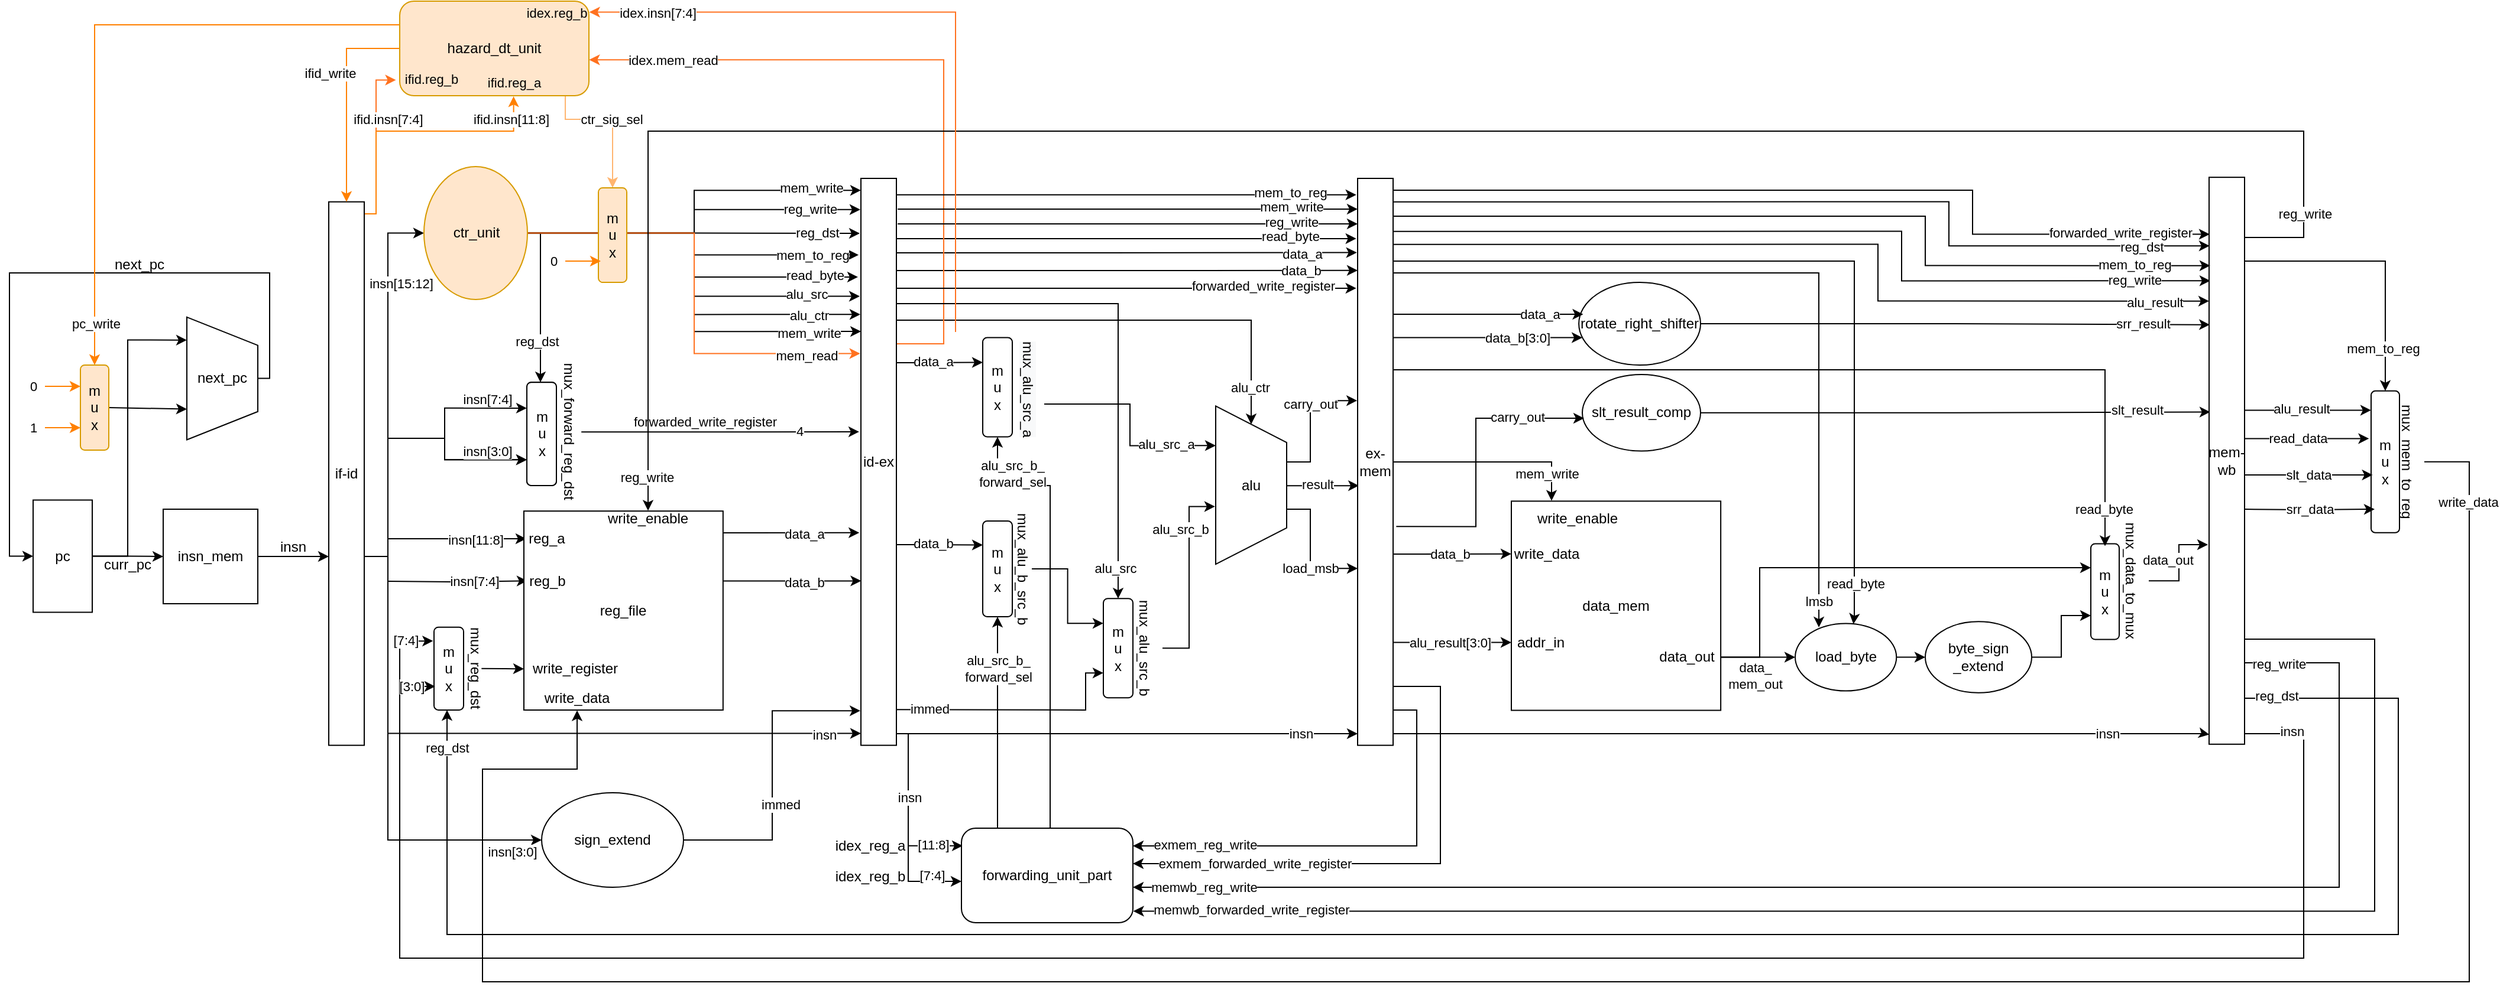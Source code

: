 <mxfile version="17.4.3" type="github">
  <diagram id="X9zZmPEaqtEekRVXDIqs" name="Page-1">
    <mxGraphModel dx="1710" dy="1213" grid="1" gridSize="10" guides="1" tooltips="1" connect="1" arrows="1" fold="1" page="1" pageScale="1" pageWidth="827" pageHeight="1169" math="0" shadow="0">
      <root>
        <mxCell id="0" />
        <mxCell id="1" parent="0" />
        <mxCell id="cfhEfqjK3iJdFm8jVArX-40" style="edgeStyle=orthogonalEdgeStyle;rounded=0;orthogonalLoop=1;jettySize=auto;html=1;" parent="1" source="cfhEfqjK3iJdFm8jVArX-1" edge="1">
          <mxGeometry relative="1" as="geometry">
            <mxPoint x="400" y="570" as="targetPoint" />
            <Array as="points">
              <mxPoint x="400" y="570" />
            </Array>
          </mxGeometry>
        </mxCell>
        <mxCell id="cfhEfqjK3iJdFm8jVArX-1" value="insn_mem" style="whiteSpace=wrap;html=1;aspect=fixed;" parent="1" vertex="1">
          <mxGeometry x="260" y="530" width="80" height="80" as="geometry" />
        </mxCell>
        <mxCell id="cfhEfqjK3iJdFm8jVArX-44" style="edgeStyle=orthogonalEdgeStyle;rounded=0;orthogonalLoop=1;jettySize=auto;html=1;entryX=0;entryY=0.5;entryDx=0;entryDy=0;" parent="1" source="cfhEfqjK3iJdFm8jVArX-2" target="cfhEfqjK3iJdFm8jVArX-6" edge="1">
          <mxGeometry relative="1" as="geometry">
            <Array as="points">
              <mxPoint x="450" y="570" />
              <mxPoint x="450" y="810" />
            </Array>
          </mxGeometry>
        </mxCell>
        <mxCell id="cfhEfqjK3iJdFm8jVArX-45" value="insn[3:0]" style="edgeLabel;html=1;align=center;verticalAlign=middle;resizable=0;points=[];" parent="cfhEfqjK3iJdFm8jVArX-44" vertex="1" connectable="0">
          <mxGeometry x="0.694" relative="1" as="geometry">
            <mxPoint x="34" y="10" as="offset" />
          </mxGeometry>
        </mxCell>
        <mxCell id="cfhEfqjK3iJdFm8jVArX-46" style="edgeStyle=orthogonalEdgeStyle;rounded=0;orthogonalLoop=1;jettySize=auto;html=1;entryX=0;entryY=0.5;entryDx=0;entryDy=0;" parent="1" source="cfhEfqjK3iJdFm8jVArX-2" target="cfhEfqjK3iJdFm8jVArX-7" edge="1">
          <mxGeometry relative="1" as="geometry">
            <Array as="points">
              <mxPoint x="450" y="570" />
              <mxPoint x="450" y="296" />
            </Array>
          </mxGeometry>
        </mxCell>
        <mxCell id="cfhEfqjK3iJdFm8jVArX-47" value="insn[15:12]" style="edgeLabel;html=1;align=center;verticalAlign=middle;resizable=0;points=[];" parent="cfhEfqjK3iJdFm8jVArX-46" vertex="1" connectable="0">
          <mxGeometry x="0.827" relative="1" as="geometry">
            <mxPoint x="8" y="42" as="offset" />
          </mxGeometry>
        </mxCell>
        <mxCell id="cfhEfqjK3iJdFm8jVArX-48" style="edgeStyle=orthogonalEdgeStyle;rounded=0;orthogonalLoop=1;jettySize=auto;html=1;entryX=0;entryY=0.25;entryDx=0;entryDy=0;" parent="1" target="cfhEfqjK3iJdFm8jVArX-8" edge="1">
          <mxGeometry relative="1" as="geometry">
            <mxPoint x="450" y="470" as="sourcePoint" />
            <Array as="points">
              <mxPoint x="498" y="470" />
              <mxPoint x="498" y="444" />
            </Array>
          </mxGeometry>
        </mxCell>
        <mxCell id="cfhEfqjK3iJdFm8jVArX-51" value="insn[7:4]" style="edgeLabel;html=1;align=center;verticalAlign=middle;resizable=0;points=[];" parent="cfhEfqjK3iJdFm8jVArX-48" vertex="1" connectable="0">
          <mxGeometry x="0.612" y="1" relative="1" as="geometry">
            <mxPoint x="-6" y="-7" as="offset" />
          </mxGeometry>
        </mxCell>
        <mxCell id="cfhEfqjK3iJdFm8jVArX-49" style="edgeStyle=orthogonalEdgeStyle;rounded=0;orthogonalLoop=1;jettySize=auto;html=1;entryX=0;entryY=0.75;entryDx=0;entryDy=0;" parent="1" target="cfhEfqjK3iJdFm8jVArX-8" edge="1">
          <mxGeometry relative="1" as="geometry">
            <mxPoint x="440" y="570" as="sourcePoint" />
            <Array as="points">
              <mxPoint x="450" y="570" />
              <mxPoint x="450" y="470" />
              <mxPoint x="498" y="470" />
              <mxPoint x="498" y="488" />
            </Array>
          </mxGeometry>
        </mxCell>
        <mxCell id="cfhEfqjK3iJdFm8jVArX-52" value="insn[3:0]" style="edgeLabel;html=1;align=center;verticalAlign=middle;resizable=0;points=[];" parent="cfhEfqjK3iJdFm8jVArX-49" vertex="1" connectable="0">
          <mxGeometry x="0.473" y="3" relative="1" as="geometry">
            <mxPoint x="31" y="-4" as="offset" />
          </mxGeometry>
        </mxCell>
        <mxCell id="cfhEfqjK3iJdFm8jVArX-54" style="edgeStyle=orthogonalEdgeStyle;rounded=0;orthogonalLoop=1;jettySize=auto;html=1;" parent="1" target="cfhEfqjK3iJdFm8jVArX-60" edge="1">
          <mxGeometry relative="1" as="geometry">
            <mxPoint x="450" y="570" as="sourcePoint" />
            <Array as="points">
              <mxPoint x="450" y="555" />
            </Array>
          </mxGeometry>
        </mxCell>
        <mxCell id="cfhEfqjK3iJdFm8jVArX-58" value="insn[11:8]" style="edgeLabel;html=1;align=center;verticalAlign=middle;resizable=0;points=[];" parent="cfhEfqjK3iJdFm8jVArX-54" vertex="1" connectable="0">
          <mxGeometry x="0.341" y="-1" relative="1" as="geometry">
            <mxPoint as="offset" />
          </mxGeometry>
        </mxCell>
        <mxCell id="cfhEfqjK3iJdFm8jVArX-57" style="edgeStyle=orthogonalEdgeStyle;rounded=0;orthogonalLoop=1;jettySize=auto;html=1;" parent="1" target="cfhEfqjK3iJdFm8jVArX-61" edge="1">
          <mxGeometry relative="1" as="geometry">
            <mxPoint x="450" y="591" as="sourcePoint" />
            <Array as="points" />
          </mxGeometry>
        </mxCell>
        <mxCell id="cfhEfqjK3iJdFm8jVArX-59" value="insn[7:4]" style="edgeLabel;html=1;align=center;verticalAlign=middle;resizable=0;points=[];" parent="cfhEfqjK3iJdFm8jVArX-57" vertex="1" connectable="0">
          <mxGeometry x="0.245" relative="1" as="geometry">
            <mxPoint as="offset" />
          </mxGeometry>
        </mxCell>
        <mxCell id="cfhEfqjK3iJdFm8jVArX-91" style="edgeStyle=orthogonalEdgeStyle;rounded=0;orthogonalLoop=1;jettySize=auto;html=1;entryX=0;entryY=0.979;entryDx=0;entryDy=0;entryPerimeter=0;" parent="1" target="cfhEfqjK3iJdFm8jVArX-13" edge="1">
          <mxGeometry relative="1" as="geometry">
            <mxPoint x="450" y="570" as="sourcePoint" />
            <Array as="points">
              <mxPoint x="450" y="720" />
            </Array>
          </mxGeometry>
        </mxCell>
        <mxCell id="cfhEfqjK3iJdFm8jVArX-92" value="insn" style="edgeLabel;html=1;align=center;verticalAlign=middle;resizable=0;points=[];" parent="cfhEfqjK3iJdFm8jVArX-91" vertex="1" connectable="0">
          <mxGeometry x="0.888" y="-1" relative="1" as="geometry">
            <mxPoint as="offset" />
          </mxGeometry>
        </mxCell>
        <mxCell id="yGvOkxiand3LqxDzhhp--10" style="edgeStyle=orthogonalEdgeStyle;rounded=0;orthogonalLoop=1;jettySize=auto;html=1;entryX=-0.02;entryY=0.834;entryDx=0;entryDy=0;strokeColor=#FF711F;entryPerimeter=0;" parent="1" source="cfhEfqjK3iJdFm8jVArX-2" target="yGvOkxiand3LqxDzhhp--1" edge="1">
          <mxGeometry relative="1" as="geometry">
            <Array as="points">
              <mxPoint x="440" y="280" />
              <mxPoint x="440" y="167" />
            </Array>
          </mxGeometry>
        </mxCell>
        <mxCell id="yGvOkxiand3LqxDzhhp--11" value="ifid.insn[7:4]" style="edgeLabel;html=1;align=center;verticalAlign=middle;resizable=0;points=[];" parent="yGvOkxiand3LqxDzhhp--10" vertex="1" connectable="0">
          <mxGeometry x="0.517" relative="1" as="geometry">
            <mxPoint x="10" y="16" as="offset" />
          </mxGeometry>
        </mxCell>
        <mxCell id="1z0MUqi8JcwUg6FFa3D3-2" style="edgeStyle=orthogonalEdgeStyle;rounded=0;orthogonalLoop=1;jettySize=auto;html=1;entryX=0.602;entryY=1.007;entryDx=0;entryDy=0;entryPerimeter=0;strokeColor=#FF8000;exitX=0.886;exitY=0.026;exitDx=0;exitDy=0;exitPerimeter=0;" edge="1" parent="1" source="cfhEfqjK3iJdFm8jVArX-2" target="yGvOkxiand3LqxDzhhp--1">
          <mxGeometry relative="1" as="geometry">
            <Array as="points">
              <mxPoint x="427" y="280" />
              <mxPoint x="440" y="280" />
              <mxPoint x="440" y="210" />
              <mxPoint x="556" y="210" />
            </Array>
          </mxGeometry>
        </mxCell>
        <mxCell id="cfhEfqjK3iJdFm8jVArX-2" value="if-id" style="rounded=0;whiteSpace=wrap;html=1;" parent="1" vertex="1">
          <mxGeometry x="400" y="269.84" width="30" height="460" as="geometry" />
        </mxCell>
        <mxCell id="cfhEfqjK3iJdFm8jVArX-35" style="edgeStyle=orthogonalEdgeStyle;rounded=0;orthogonalLoop=1;jettySize=auto;html=1;entryX=0;entryY=0.5;entryDx=0;entryDy=0;" parent="1" source="cfhEfqjK3iJdFm8jVArX-4" target="cfhEfqjK3iJdFm8jVArX-1" edge="1">
          <mxGeometry relative="1" as="geometry" />
        </mxCell>
        <mxCell id="cfhEfqjK3iJdFm8jVArX-37" style="edgeStyle=orthogonalEdgeStyle;rounded=0;orthogonalLoop=1;jettySize=auto;html=1;entryX=0.187;entryY=1;entryDx=0;entryDy=0;entryPerimeter=0;" parent="1" source="cfhEfqjK3iJdFm8jVArX-4" target="cfhEfqjK3iJdFm8jVArX-21" edge="1">
          <mxGeometry relative="1" as="geometry">
            <Array as="points">
              <mxPoint x="230" y="570" />
              <mxPoint x="230" y="387" />
            </Array>
          </mxGeometry>
        </mxCell>
        <mxCell id="cfhEfqjK3iJdFm8jVArX-4" value="pc" style="rounded=0;whiteSpace=wrap;html=1;" parent="1" vertex="1">
          <mxGeometry x="150" y="522.25" width="50" height="95" as="geometry" />
        </mxCell>
        <mxCell id="cfhEfqjK3iJdFm8jVArX-87" style="edgeStyle=orthogonalEdgeStyle;rounded=0;orthogonalLoop=1;jettySize=auto;html=1;entryX=-0.015;entryY=0.939;entryDx=0;entryDy=0;entryPerimeter=0;" parent="1" source="cfhEfqjK3iJdFm8jVArX-6" target="cfhEfqjK3iJdFm8jVArX-13" edge="1">
          <mxGeometry relative="1" as="geometry" />
        </mxCell>
        <mxCell id="cfhEfqjK3iJdFm8jVArX-88" value="immed" style="edgeLabel;html=1;align=center;verticalAlign=middle;resizable=0;points=[];" parent="cfhEfqjK3iJdFm8jVArX-87" vertex="1" connectable="0">
          <mxGeometry x="-0.615" y="2" relative="1" as="geometry">
            <mxPoint x="32" y="-28" as="offset" />
          </mxGeometry>
        </mxCell>
        <mxCell id="cfhEfqjK3iJdFm8jVArX-6" value="sign_extend" style="ellipse;whiteSpace=wrap;html=1;" parent="1" vertex="1">
          <mxGeometry x="580" y="770" width="120" height="80" as="geometry" />
        </mxCell>
        <mxCell id="cfhEfqjK3iJdFm8jVArX-62" style="edgeStyle=orthogonalEdgeStyle;rounded=0;orthogonalLoop=1;jettySize=auto;html=1;" parent="1" source="cfhEfqjK3iJdFm8jVArX-7" target="cfhEfqjK3iJdFm8jVArX-8" edge="1">
          <mxGeometry relative="1" as="geometry">
            <Array as="points">
              <mxPoint x="579" y="296" />
            </Array>
          </mxGeometry>
        </mxCell>
        <mxCell id="cfhEfqjK3iJdFm8jVArX-63" value="reg_dst" style="edgeLabel;html=1;align=center;verticalAlign=middle;resizable=0;points=[];" parent="cfhEfqjK3iJdFm8jVArX-62" vertex="1" connectable="0">
          <mxGeometry x="0.485" y="-3" relative="1" as="geometry">
            <mxPoint as="offset" />
          </mxGeometry>
        </mxCell>
        <mxCell id="cfhEfqjK3iJdFm8jVArX-69" style="edgeStyle=orthogonalEdgeStyle;rounded=0;orthogonalLoop=1;jettySize=auto;html=1;entryX=-0.033;entryY=0.097;entryDx=0;entryDy=0;entryPerimeter=0;" parent="1" source="cfhEfqjK3iJdFm8jVArX-7" target="cfhEfqjK3iJdFm8jVArX-13" edge="1">
          <mxGeometry relative="1" as="geometry" />
        </mxCell>
        <mxCell id="cfhEfqjK3iJdFm8jVArX-70" value="reg_dst" style="edgeLabel;html=1;align=center;verticalAlign=middle;resizable=0;points=[];" parent="cfhEfqjK3iJdFm8jVArX-69" vertex="1" connectable="0">
          <mxGeometry x="0.743" y="1" relative="1" as="geometry">
            <mxPoint as="offset" />
          </mxGeometry>
        </mxCell>
        <mxCell id="cfhEfqjK3iJdFm8jVArX-71" style="edgeStyle=orthogonalEdgeStyle;rounded=0;orthogonalLoop=1;jettySize=auto;html=1;entryX=-0.017;entryY=0.055;entryDx=0;entryDy=0;entryPerimeter=0;" parent="1" source="cfhEfqjK3iJdFm8jVArX-7" target="cfhEfqjK3iJdFm8jVArX-13" edge="1">
          <mxGeometry relative="1" as="geometry" />
        </mxCell>
        <mxCell id="cfhEfqjK3iJdFm8jVArX-72" value="reg_write" style="edgeLabel;html=1;align=center;verticalAlign=middle;resizable=0;points=[];" parent="cfhEfqjK3iJdFm8jVArX-71" vertex="1" connectable="0">
          <mxGeometry x="0.72" y="1" relative="1" as="geometry">
            <mxPoint as="offset" />
          </mxGeometry>
        </mxCell>
        <mxCell id="cfhEfqjK3iJdFm8jVArX-73" style="edgeStyle=orthogonalEdgeStyle;rounded=0;orthogonalLoop=1;jettySize=auto;html=1;entryX=0;entryY=0.021;entryDx=0;entryDy=0;entryPerimeter=0;" parent="1" source="cfhEfqjK3iJdFm8jVArX-7" target="cfhEfqjK3iJdFm8jVArX-13" edge="1">
          <mxGeometry relative="1" as="geometry" />
        </mxCell>
        <mxCell id="cfhEfqjK3iJdFm8jVArX-74" value="mem_write" style="edgeLabel;html=1;align=center;verticalAlign=middle;resizable=0;points=[];" parent="cfhEfqjK3iJdFm8jVArX-73" vertex="1" connectable="0">
          <mxGeometry x="0.732" y="2" relative="1" as="geometry">
            <mxPoint as="offset" />
          </mxGeometry>
        </mxCell>
        <mxCell id="cfhEfqjK3iJdFm8jVArX-75" style="edgeStyle=orthogonalEdgeStyle;rounded=0;orthogonalLoop=1;jettySize=auto;html=1;entryX=-0.067;entryY=0.135;entryDx=0;entryDy=0;entryPerimeter=0;" parent="1" source="cfhEfqjK3iJdFm8jVArX-7" target="cfhEfqjK3iJdFm8jVArX-13" edge="1">
          <mxGeometry relative="1" as="geometry" />
        </mxCell>
        <mxCell id="cfhEfqjK3iJdFm8jVArX-76" value="mem_to_reg" style="edgeLabel;html=1;align=center;verticalAlign=middle;resizable=0;points=[];" parent="cfhEfqjK3iJdFm8jVArX-75" vertex="1" connectable="0">
          <mxGeometry x="0.736" relative="1" as="geometry">
            <mxPoint as="offset" />
          </mxGeometry>
        </mxCell>
        <mxCell id="cfhEfqjK3iJdFm8jVArX-77" style="edgeStyle=orthogonalEdgeStyle;rounded=0;orthogonalLoop=1;jettySize=auto;html=1;entryX=-0.083;entryY=0.174;entryDx=0;entryDy=0;entryPerimeter=0;" parent="1" source="cfhEfqjK3iJdFm8jVArX-7" target="cfhEfqjK3iJdFm8jVArX-13" edge="1">
          <mxGeometry relative="1" as="geometry" />
        </mxCell>
        <mxCell id="cfhEfqjK3iJdFm8jVArX-78" value="read_byte" style="edgeLabel;html=1;align=center;verticalAlign=middle;resizable=0;points=[];" parent="cfhEfqjK3iJdFm8jVArX-77" vertex="1" connectable="0">
          <mxGeometry x="0.805" y="-2" relative="1" as="geometry">
            <mxPoint x="-6" y="-4" as="offset" />
          </mxGeometry>
        </mxCell>
        <mxCell id="cfhEfqjK3iJdFm8jVArX-79" style="edgeStyle=orthogonalEdgeStyle;rounded=0;orthogonalLoop=1;jettySize=auto;html=1;entryX=-0.033;entryY=0.208;entryDx=0;entryDy=0;entryPerimeter=0;" parent="1" source="cfhEfqjK3iJdFm8jVArX-7" target="cfhEfqjK3iJdFm8jVArX-13" edge="1">
          <mxGeometry relative="1" as="geometry" />
        </mxCell>
        <mxCell id="cfhEfqjK3iJdFm8jVArX-80" value="alu_src" style="edgeLabel;html=1;align=center;verticalAlign=middle;resizable=0;points=[];" parent="cfhEfqjK3iJdFm8jVArX-79" vertex="1" connectable="0">
          <mxGeometry x="0.728" y="2" relative="1" as="geometry">
            <mxPoint as="offset" />
          </mxGeometry>
        </mxCell>
        <mxCell id="cfhEfqjK3iJdFm8jVArX-81" style="edgeStyle=orthogonalEdgeStyle;rounded=0;orthogonalLoop=1;jettySize=auto;html=1;entryX=-0.017;entryY=0.24;entryDx=0;entryDy=0;entryPerimeter=0;" parent="1" source="cfhEfqjK3iJdFm8jVArX-7" target="cfhEfqjK3iJdFm8jVArX-13" edge="1">
          <mxGeometry relative="1" as="geometry" />
        </mxCell>
        <mxCell id="cfhEfqjK3iJdFm8jVArX-82" value="alu_ctr" style="edgeLabel;html=1;align=center;verticalAlign=middle;resizable=0;points=[];" parent="cfhEfqjK3iJdFm8jVArX-81" vertex="1" connectable="0">
          <mxGeometry x="0.752" y="-1" relative="1" as="geometry">
            <mxPoint as="offset" />
          </mxGeometry>
        </mxCell>
        <mxCell id="cfhEfqjK3iJdFm8jVArX-89" style="edgeStyle=orthogonalEdgeStyle;rounded=0;orthogonalLoop=1;jettySize=auto;html=1;entryX=0.003;entryY=0.27;entryDx=0;entryDy=0;entryPerimeter=0;" parent="1" source="cfhEfqjK3iJdFm8jVArX-7" target="cfhEfqjK3iJdFm8jVArX-13" edge="1">
          <mxGeometry relative="1" as="geometry" />
        </mxCell>
        <mxCell id="cfhEfqjK3iJdFm8jVArX-90" value="mem_write" style="edgeLabel;html=1;align=center;verticalAlign=middle;resizable=0;points=[];" parent="cfhEfqjK3iJdFm8jVArX-89" vertex="1" connectable="0">
          <mxGeometry x="0.758" y="-1" relative="1" as="geometry">
            <mxPoint as="offset" />
          </mxGeometry>
        </mxCell>
        <mxCell id="yGvOkxiand3LqxDzhhp--2" style="edgeStyle=orthogonalEdgeStyle;rounded=0;orthogonalLoop=1;jettySize=auto;html=1;entryX=-0.022;entryY=0.309;entryDx=0;entryDy=0;entryPerimeter=0;strokeColor=#FF711F;" parent="1" source="cfhEfqjK3iJdFm8jVArX-7" target="cfhEfqjK3iJdFm8jVArX-13" edge="1">
          <mxGeometry relative="1" as="geometry" />
        </mxCell>
        <mxCell id="yGvOkxiand3LqxDzhhp--3" value="mem_read" style="edgeLabel;html=1;align=center;verticalAlign=middle;resizable=0;points=[];" parent="yGvOkxiand3LqxDzhhp--2" vertex="1" connectable="0">
          <mxGeometry x="0.761" y="-1" relative="1" as="geometry">
            <mxPoint as="offset" />
          </mxGeometry>
        </mxCell>
        <mxCell id="cfhEfqjK3iJdFm8jVArX-7" value="ctr_unit" style="ellipse;whiteSpace=wrap;html=1;rotation=0;fillColor=#ffe6cc;strokeColor=#d79b00;" parent="1" vertex="1">
          <mxGeometry x="480.5" y="240" width="87.5" height="112.5" as="geometry" />
        </mxCell>
        <mxCell id="cfhEfqjK3iJdFm8jVArX-8" value="m&lt;br&gt;u&lt;br&gt;x" style="rounded=1;whiteSpace=wrap;html=1;" parent="1" vertex="1">
          <mxGeometry x="567.5" y="422.59" width="25" height="87.41" as="geometry" />
        </mxCell>
        <mxCell id="cfhEfqjK3iJdFm8jVArX-227" style="edgeStyle=orthogonalEdgeStyle;rounded=0;orthogonalLoop=1;jettySize=auto;html=1;" parent="1" source="cfhEfqjK3iJdFm8jVArX-9" target="cfhEfqjK3iJdFm8jVArX-226" edge="1">
          <mxGeometry relative="1" as="geometry" />
        </mxCell>
        <mxCell id="cfhEfqjK3iJdFm8jVArX-9" value="mux_reg_dst" style="text;html=1;strokeColor=none;fillColor=none;align=center;verticalAlign=middle;whiteSpace=wrap;rounded=0;rotation=90;" parent="1" vertex="1">
          <mxGeometry x="494.21" y="659.96" width="60" height="9.92" as="geometry" />
        </mxCell>
        <mxCell id="cfhEfqjK3iJdFm8jVArX-10" value="m&lt;br&gt;u&lt;br&gt;x" style="rounded=1;whiteSpace=wrap;html=1;" parent="1" vertex="1">
          <mxGeometry x="489" y="629.84" width="25" height="70.16" as="geometry" />
        </mxCell>
        <mxCell id="cfhEfqjK3iJdFm8jVArX-83" style="edgeStyle=orthogonalEdgeStyle;rounded=0;orthogonalLoop=1;jettySize=auto;html=1;entryX=-0.047;entryY=0.625;entryDx=0;entryDy=0;entryPerimeter=0;" parent="1" source="cfhEfqjK3iJdFm8jVArX-12" target="cfhEfqjK3iJdFm8jVArX-13" edge="1">
          <mxGeometry relative="1" as="geometry">
            <Array as="points">
              <mxPoint x="760" y="550" />
              <mxPoint x="760" y="550" />
            </Array>
          </mxGeometry>
        </mxCell>
        <mxCell id="cfhEfqjK3iJdFm8jVArX-84" value="data_a" style="edgeLabel;html=1;align=center;verticalAlign=middle;resizable=0;points=[];" parent="cfhEfqjK3iJdFm8jVArX-83" vertex="1" connectable="0">
          <mxGeometry x="0.188" y="-1" relative="1" as="geometry">
            <mxPoint as="offset" />
          </mxGeometry>
        </mxCell>
        <mxCell id="cfhEfqjK3iJdFm8jVArX-85" style="edgeStyle=orthogonalEdgeStyle;rounded=0;orthogonalLoop=1;jettySize=auto;html=1;entryX=0.008;entryY=0.71;entryDx=0;entryDy=0;entryPerimeter=0;" parent="1" source="cfhEfqjK3iJdFm8jVArX-12" target="cfhEfqjK3iJdFm8jVArX-13" edge="1">
          <mxGeometry relative="1" as="geometry">
            <Array as="points">
              <mxPoint x="792" y="591" />
            </Array>
          </mxGeometry>
        </mxCell>
        <mxCell id="cfhEfqjK3iJdFm8jVArX-86" value="data_b" style="edgeLabel;html=1;align=center;verticalAlign=middle;resizable=0;points=[];" parent="cfhEfqjK3iJdFm8jVArX-85" vertex="1" connectable="0">
          <mxGeometry x="0.161" y="-1" relative="1" as="geometry">
            <mxPoint as="offset" />
          </mxGeometry>
        </mxCell>
        <mxCell id="cfhEfqjK3iJdFm8jVArX-12" value="reg_file" style="whiteSpace=wrap;html=1;aspect=fixed;" parent="1" vertex="1">
          <mxGeometry x="565" y="531.59" width="168.41" height="168.41" as="geometry" />
        </mxCell>
        <mxCell id="cfhEfqjK3iJdFm8jVArX-97" style="edgeStyle=orthogonalEdgeStyle;rounded=0;orthogonalLoop=1;jettySize=auto;html=1;entryX=0;entryY=0.25;entryDx=0;entryDy=0;" parent="1" source="cfhEfqjK3iJdFm8jVArX-13" target="cfhEfqjK3iJdFm8jVArX-14" edge="1">
          <mxGeometry relative="1" as="geometry">
            <Array as="points">
              <mxPoint x="900" y="406" />
              <mxPoint x="900" y="406" />
            </Array>
          </mxGeometry>
        </mxCell>
        <mxCell id="cfhEfqjK3iJdFm8jVArX-98" value="data_a" style="edgeLabel;html=1;align=center;verticalAlign=middle;resizable=0;points=[];" parent="cfhEfqjK3iJdFm8jVArX-97" vertex="1" connectable="0">
          <mxGeometry x="0.161" y="3" relative="1" as="geometry">
            <mxPoint x="-12" y="2" as="offset" />
          </mxGeometry>
        </mxCell>
        <mxCell id="cfhEfqjK3iJdFm8jVArX-99" style="edgeStyle=orthogonalEdgeStyle;rounded=0;orthogonalLoop=1;jettySize=auto;html=1;entryX=0;entryY=0.25;entryDx=0;entryDy=0;" parent="1" source="cfhEfqjK3iJdFm8jVArX-13" target="cfhEfqjK3iJdFm8jVArX-18" edge="1">
          <mxGeometry relative="1" as="geometry">
            <Array as="points">
              <mxPoint x="900" y="560" />
              <mxPoint x="900" y="560" />
            </Array>
          </mxGeometry>
        </mxCell>
        <mxCell id="cfhEfqjK3iJdFm8jVArX-100" value="data_b" style="edgeLabel;html=1;align=center;verticalAlign=middle;resizable=0;points=[];" parent="cfhEfqjK3iJdFm8jVArX-99" vertex="1" connectable="0">
          <mxGeometry x="0.158" relative="1" as="geometry">
            <mxPoint x="-12" y="-1" as="offset" />
          </mxGeometry>
        </mxCell>
        <mxCell id="cfhEfqjK3iJdFm8jVArX-101" style="edgeStyle=orthogonalEdgeStyle;rounded=0;orthogonalLoop=1;jettySize=auto;html=1;entryX=0;entryY=0.75;entryDx=0;entryDy=0;exitX=1.012;exitY=0.937;exitDx=0;exitDy=0;exitPerimeter=0;" parent="1" source="cfhEfqjK3iJdFm8jVArX-13" target="cfhEfqjK3iJdFm8jVArX-17" edge="1">
          <mxGeometry relative="1" as="geometry">
            <Array as="points">
              <mxPoint x="883" y="700" />
              <mxPoint x="1040" y="700" />
              <mxPoint x="1040" y="669" />
            </Array>
          </mxGeometry>
        </mxCell>
        <mxCell id="cfhEfqjK3iJdFm8jVArX-102" value="immed" style="edgeLabel;html=1;align=center;verticalAlign=middle;resizable=0;points=[];" parent="cfhEfqjK3iJdFm8jVArX-101" vertex="1" connectable="0">
          <mxGeometry x="-0.735" y="1" relative="1" as="geometry">
            <mxPoint as="offset" />
          </mxGeometry>
        </mxCell>
        <mxCell id="cfhEfqjK3iJdFm8jVArX-116" style="edgeStyle=orthogonalEdgeStyle;rounded=0;orthogonalLoop=1;jettySize=auto;html=1;entryX=0;entryY=0.25;entryDx=0;entryDy=0;" parent="1" edge="1">
          <mxGeometry relative="1" as="geometry">
            <mxPoint x="880" y="327.95" as="sourcePoint" />
            <mxPoint x="1270.0" y="327.91" as="targetPoint" />
            <Array as="points">
              <mxPoint x="910" y="327.95" />
              <mxPoint x="910" y="327.95" />
            </Array>
          </mxGeometry>
        </mxCell>
        <mxCell id="cfhEfqjK3iJdFm8jVArX-117" value="data_b" style="edgeLabel;html=1;align=center;verticalAlign=middle;resizable=0;points=[];" parent="cfhEfqjK3iJdFm8jVArX-116" vertex="1" connectable="0">
          <mxGeometry x="0.75" relative="1" as="geometry">
            <mxPoint as="offset" />
          </mxGeometry>
        </mxCell>
        <mxCell id="cfhEfqjK3iJdFm8jVArX-118" style="edgeStyle=orthogonalEdgeStyle;rounded=0;orthogonalLoop=1;jettySize=auto;html=1;entryX=-0.022;entryY=0.206;entryDx=0;entryDy=0;entryPerimeter=0;" parent="1" edge="1">
          <mxGeometry relative="1" as="geometry">
            <mxPoint x="880" y="312.95" as="sourcePoint" />
            <mxPoint x="1269.34" y="312.797" as="targetPoint" />
            <Array as="points">
              <mxPoint x="1060" y="312.95" />
              <mxPoint x="1060" y="312.95" />
            </Array>
          </mxGeometry>
        </mxCell>
        <mxCell id="cfhEfqjK3iJdFm8jVArX-119" value="data_a" style="edgeLabel;html=1;align=center;verticalAlign=middle;resizable=0;points=[];" parent="cfhEfqjK3iJdFm8jVArX-118" vertex="1" connectable="0">
          <mxGeometry x="0.76" y="-1" relative="1" as="geometry">
            <mxPoint as="offset" />
          </mxGeometry>
        </mxCell>
        <mxCell id="cfhEfqjK3iJdFm8jVArX-120" style="edgeStyle=orthogonalEdgeStyle;rounded=0;orthogonalLoop=1;jettySize=auto;html=1;entryX=-0.038;entryY=0.173;entryDx=0;entryDy=0;entryPerimeter=0;" parent="1" edge="1">
          <mxGeometry relative="1" as="geometry">
            <mxPoint x="880" y="300.95" as="sourcePoint" />
            <mxPoint x="1268.86" y="300.962" as="targetPoint" />
            <Array as="points">
              <mxPoint x="1040" y="300.95" />
              <mxPoint x="1040" y="300.95" />
            </Array>
          </mxGeometry>
        </mxCell>
        <mxCell id="cfhEfqjK3iJdFm8jVArX-121" value="read_byte" style="edgeLabel;html=1;align=center;verticalAlign=middle;resizable=0;points=[];" parent="cfhEfqjK3iJdFm8jVArX-120" vertex="1" connectable="0">
          <mxGeometry x="0.713" y="2" relative="1" as="geometry">
            <mxPoint as="offset" />
          </mxGeometry>
        </mxCell>
        <mxCell id="cfhEfqjK3iJdFm8jVArX-132" style="edgeStyle=orthogonalEdgeStyle;rounded=0;orthogonalLoop=1;jettySize=auto;html=1;entryX=1;entryY=0.5;entryDx=0;entryDy=0;" parent="1" source="cfhEfqjK3iJdFm8jVArX-13" target="cfhEfqjK3iJdFm8jVArX-20" edge="1">
          <mxGeometry relative="1" as="geometry">
            <Array as="points">
              <mxPoint x="1180" y="370" />
            </Array>
          </mxGeometry>
        </mxCell>
        <mxCell id="cfhEfqjK3iJdFm8jVArX-133" value="alu_ctr" style="edgeLabel;html=1;align=center;verticalAlign=middle;resizable=0;points=[];" parent="cfhEfqjK3iJdFm8jVArX-132" vertex="1" connectable="0">
          <mxGeometry x="0.837" y="-1" relative="1" as="geometry">
            <mxPoint as="offset" />
          </mxGeometry>
        </mxCell>
        <mxCell id="cfhEfqjK3iJdFm8jVArX-240" style="edgeStyle=orthogonalEdgeStyle;rounded=0;orthogonalLoop=1;jettySize=auto;html=1;entryX=0.007;entryY=0.186;entryDx=0;entryDy=0;entryPerimeter=0;" parent="1" source="cfhEfqjK3iJdFm8jVArX-13" target="cfhEfqjK3iJdFm8jVArX-33" edge="1">
          <mxGeometry relative="1" as="geometry">
            <Array as="points">
              <mxPoint x="890" y="720" />
              <mxPoint x="890" y="815" />
            </Array>
          </mxGeometry>
        </mxCell>
        <mxCell id="cfhEfqjK3iJdFm8jVArX-244" value="[11:8]" style="edgeLabel;html=1;align=center;verticalAlign=middle;resizable=0;points=[];" parent="cfhEfqjK3iJdFm8jVArX-240" vertex="1" connectable="0">
          <mxGeometry x="0.662" y="1" relative="1" as="geometry">
            <mxPoint as="offset" />
          </mxGeometry>
        </mxCell>
        <mxCell id="cfhEfqjK3iJdFm8jVArX-241" value="[7:4]" style="edgeStyle=orthogonalEdgeStyle;rounded=0;orthogonalLoop=1;jettySize=auto;html=1;entryX=0;entryY=0.75;entryDx=0;entryDy=0;" parent="1" edge="1">
          <mxGeometry x="0.722" y="5" relative="1" as="geometry">
            <mxPoint x="900" y="720" as="sourcePoint" />
            <mxPoint x="935.0" y="845" as="targetPoint" />
            <Array as="points">
              <mxPoint x="890" y="720" />
              <mxPoint x="890" y="845" />
            </Array>
            <mxPoint as="offset" />
          </mxGeometry>
        </mxCell>
        <mxCell id="cfhEfqjK3iJdFm8jVArX-243" value="insn" style="edgeLabel;html=1;align=center;verticalAlign=middle;resizable=0;points=[];" parent="cfhEfqjK3iJdFm8jVArX-241" vertex="1" connectable="0">
          <mxGeometry x="-0.612" y="1" relative="1" as="geometry">
            <mxPoint y="29" as="offset" />
          </mxGeometry>
        </mxCell>
        <mxCell id="yGvOkxiand3LqxDzhhp--4" style="edgeStyle=orthogonalEdgeStyle;rounded=0;orthogonalLoop=1;jettySize=auto;html=1;entryX=1.001;entryY=0.62;entryDx=0;entryDy=0;strokeColor=#FF711F;entryPerimeter=0;" parent="1" source="cfhEfqjK3iJdFm8jVArX-13" target="yGvOkxiand3LqxDzhhp--1" edge="1">
          <mxGeometry relative="1" as="geometry">
            <Array as="points">
              <mxPoint x="920" y="390" />
              <mxPoint x="920" y="150" />
            </Array>
          </mxGeometry>
        </mxCell>
        <mxCell id="yGvOkxiand3LqxDzhhp--5" value="idex.mem_read" style="edgeLabel;html=1;align=center;verticalAlign=middle;resizable=0;points=[];" parent="yGvOkxiand3LqxDzhhp--4" vertex="1" connectable="0">
          <mxGeometry x="0.869" y="1" relative="1" as="geometry">
            <mxPoint x="32" y="-1" as="offset" />
          </mxGeometry>
        </mxCell>
        <mxCell id="yGvOkxiand3LqxDzhhp--19" style="edgeStyle=orthogonalEdgeStyle;rounded=0;orthogonalLoop=1;jettySize=auto;html=1;entryX=0.5;entryY=0;entryDx=0;entryDy=0;strokeColor=#000000;" parent="1" target="cfhEfqjK3iJdFm8jVArX-17" edge="1">
          <mxGeometry relative="1" as="geometry">
            <mxPoint x="880" y="356" as="sourcePoint" />
            <mxPoint x="1067.5" y="601.59" as="targetPoint" />
            <Array as="points">
              <mxPoint x="1068" y="356" />
            </Array>
          </mxGeometry>
        </mxCell>
        <mxCell id="yGvOkxiand3LqxDzhhp--20" value="alu_src" style="edgeLabel;html=1;align=center;verticalAlign=middle;resizable=0;points=[];" parent="yGvOkxiand3LqxDzhhp--19" vertex="1" connectable="0">
          <mxGeometry x="0.884" y="-3" relative="1" as="geometry">
            <mxPoint as="offset" />
          </mxGeometry>
        </mxCell>
        <mxCell id="cfhEfqjK3iJdFm8jVArX-13" value="id-ex" style="rounded=0;whiteSpace=wrap;html=1;" parent="1" vertex="1">
          <mxGeometry x="850" y="250" width="30" height="479.84" as="geometry" />
        </mxCell>
        <mxCell id="cfhEfqjK3iJdFm8jVArX-14" value="m&lt;br&gt;u&lt;br&gt;x" style="rounded=1;whiteSpace=wrap;html=1;" parent="1" vertex="1">
          <mxGeometry x="953" y="384.75" width="25" height="84" as="geometry" />
        </mxCell>
        <mxCell id="cfhEfqjK3iJdFm8jVArX-104" style="edgeStyle=orthogonalEdgeStyle;rounded=0;orthogonalLoop=1;jettySize=auto;html=1;entryX=0.635;entryY=1.009;entryDx=0;entryDy=0;entryPerimeter=0;" parent="1" source="cfhEfqjK3iJdFm8jVArX-15" target="cfhEfqjK3iJdFm8jVArX-20" edge="1">
          <mxGeometry relative="1" as="geometry" />
        </mxCell>
        <mxCell id="cfhEfqjK3iJdFm8jVArX-108" value="alu_src_b" style="edgeLabel;html=1;align=center;verticalAlign=middle;resizable=0;points=[];" parent="cfhEfqjK3iJdFm8jVArX-104" vertex="1" connectable="0">
          <mxGeometry x="0.154" relative="1" as="geometry">
            <mxPoint x="-8" y="-28" as="offset" />
          </mxGeometry>
        </mxCell>
        <mxCell id="cfhEfqjK3iJdFm8jVArX-15" value="mux_alu_src_b" style="text;html=1;strokeColor=none;fillColor=none;align=center;verticalAlign=middle;whiteSpace=wrap;rounded=0;rotation=90;" parent="1" vertex="1">
          <mxGeometry x="1060" y="632.59" width="60" height="30" as="geometry" />
        </mxCell>
        <mxCell id="cfhEfqjK3iJdFm8jVArX-105" style="edgeStyle=orthogonalEdgeStyle;rounded=0;orthogonalLoop=1;jettySize=auto;html=1;entryX=0.75;entryY=0;entryDx=0;entryDy=0;" parent="1" source="cfhEfqjK3iJdFm8jVArX-16" target="cfhEfqjK3iJdFm8jVArX-20" edge="1">
          <mxGeometry relative="1" as="geometry" />
        </mxCell>
        <mxCell id="cfhEfqjK3iJdFm8jVArX-107" value="alu_src_a" style="edgeLabel;html=1;align=center;verticalAlign=middle;resizable=0;points=[];" parent="cfhEfqjK3iJdFm8jVArX-105" vertex="1" connectable="0">
          <mxGeometry x="0.531" y="1" relative="1" as="geometry">
            <mxPoint as="offset" />
          </mxGeometry>
        </mxCell>
        <mxCell id="cfhEfqjK3iJdFm8jVArX-16" value="&lt;span style=&quot;color: rgb(0 , 0 , 0) ; font-family: &amp;#34;helvetica&amp;#34; ; font-size: 12px ; font-style: normal ; font-weight: 400 ; letter-spacing: normal ; text-align: center ; text-indent: 0px ; text-transform: none ; word-spacing: 0px ; background-color: rgb(248 , 249 , 250) ; display: inline ; float: none&quot;&gt;mux_alu_src_a&lt;/span&gt;" style="text;whiteSpace=wrap;html=1;rotation=90;" parent="1" vertex="1">
          <mxGeometry x="935" y="426" width="110" height="30" as="geometry" />
        </mxCell>
        <mxCell id="cfhEfqjK3iJdFm8jVArX-17" value="m&lt;br&gt;u&lt;br&gt;x" style="rounded=1;whiteSpace=wrap;html=1;" parent="1" vertex="1">
          <mxGeometry x="1055" y="605.59" width="25" height="84" as="geometry" />
        </mxCell>
        <mxCell id="cfhEfqjK3iJdFm8jVArX-18" value="m&lt;br&gt;u&lt;br&gt;x" style="rounded=1;whiteSpace=wrap;html=1;" parent="1" vertex="1">
          <mxGeometry x="953" y="540" width="25" height="81" as="geometry" />
        </mxCell>
        <mxCell id="cfhEfqjK3iJdFm8jVArX-103" style="edgeStyle=orthogonalEdgeStyle;rounded=0;orthogonalLoop=1;jettySize=auto;html=1;entryX=0;entryY=0.25;entryDx=0;entryDy=0;" parent="1" source="cfhEfqjK3iJdFm8jVArX-19" target="cfhEfqjK3iJdFm8jVArX-17" edge="1">
          <mxGeometry relative="1" as="geometry">
            <mxPoint x="1000" y="581" as="sourcePoint" />
          </mxGeometry>
        </mxCell>
        <mxCell id="cfhEfqjK3iJdFm8jVArX-19" value="mux_alu_b_src_b" style="text;html=1;strokeColor=none;fillColor=none;align=center;verticalAlign=middle;whiteSpace=wrap;rounded=0;rotation=90;" parent="1" vertex="1">
          <mxGeometry x="956.75" y="572.75" width="60" height="15.5" as="geometry" />
        </mxCell>
        <mxCell id="cfhEfqjK3iJdFm8jVArX-110" style="edgeStyle=orthogonalEdgeStyle;rounded=0;orthogonalLoop=1;jettySize=auto;html=1;entryX=0.036;entryY=0.542;entryDx=0;entryDy=0;entryPerimeter=0;" parent="1" source="cfhEfqjK3iJdFm8jVArX-20" target="cfhEfqjK3iJdFm8jVArX-109" edge="1">
          <mxGeometry relative="1" as="geometry">
            <Array as="points">
              <mxPoint x="1240" y="510" />
            </Array>
          </mxGeometry>
        </mxCell>
        <mxCell id="cfhEfqjK3iJdFm8jVArX-111" value="result" style="edgeLabel;html=1;align=center;verticalAlign=middle;resizable=0;points=[];" parent="cfhEfqjK3iJdFm8jVArX-110" vertex="1" connectable="0">
          <mxGeometry x="-0.151" y="1" relative="1" as="geometry">
            <mxPoint as="offset" />
          </mxGeometry>
        </mxCell>
        <mxCell id="cfhEfqjK3iJdFm8jVArX-112" style="edgeStyle=orthogonalEdgeStyle;rounded=0;orthogonalLoop=1;jettySize=auto;html=1;entryX=-0.014;entryY=0.392;entryDx=0;entryDy=0;entryPerimeter=0;" parent="1" source="cfhEfqjK3iJdFm8jVArX-20" target="cfhEfqjK3iJdFm8jVArX-109" edge="1">
          <mxGeometry relative="1" as="geometry">
            <Array as="points">
              <mxPoint x="1230" y="490" />
              <mxPoint x="1230" y="438" />
            </Array>
          </mxGeometry>
        </mxCell>
        <mxCell id="cfhEfqjK3iJdFm8jVArX-113" value="carry_out" style="edgeLabel;html=1;align=center;verticalAlign=middle;resizable=0;points=[];" parent="cfhEfqjK3iJdFm8jVArX-112" vertex="1" connectable="0">
          <mxGeometry x="0.541" y="1" relative="1" as="geometry">
            <mxPoint x="-14" y="4" as="offset" />
          </mxGeometry>
        </mxCell>
        <mxCell id="cfhEfqjK3iJdFm8jVArX-114" style="edgeStyle=orthogonalEdgeStyle;rounded=0;orthogonalLoop=1;jettySize=auto;html=1;entryX=0;entryY=0.688;entryDx=0;entryDy=0;entryPerimeter=0;" parent="1" source="cfhEfqjK3iJdFm8jVArX-20" target="cfhEfqjK3iJdFm8jVArX-109" edge="1">
          <mxGeometry relative="1" as="geometry">
            <Array as="points">
              <mxPoint x="1230" y="530" />
              <mxPoint x="1230" y="580" />
            </Array>
          </mxGeometry>
        </mxCell>
        <mxCell id="cfhEfqjK3iJdFm8jVArX-115" value="load_msb" style="edgeLabel;html=1;align=center;verticalAlign=middle;resizable=0;points=[];" parent="cfhEfqjK3iJdFm8jVArX-114" vertex="1" connectable="0">
          <mxGeometry x="0.485" y="1" relative="1" as="geometry">
            <mxPoint x="-12" y="1" as="offset" />
          </mxGeometry>
        </mxCell>
        <mxCell id="cfhEfqjK3iJdFm8jVArX-20" value="alu" style="verticalLabelPosition=middle;verticalAlign=middle;html=1;shape=trapezoid;perimeter=trapezoidPerimeter;whiteSpace=wrap;size=0.23;arcSize=10;flipV=1;labelPosition=center;align=center;rotation=0;flipH=1;direction=north;" parent="1" vertex="1">
          <mxGeometry x="1150" y="442.71" width="60" height="133.84" as="geometry" />
        </mxCell>
        <mxCell id="cfhEfqjK3iJdFm8jVArX-36" style="edgeStyle=orthogonalEdgeStyle;rounded=0;orthogonalLoop=1;jettySize=auto;html=1;entryX=0;entryY=0.5;entryDx=0;entryDy=0;" parent="1" source="cfhEfqjK3iJdFm8jVArX-21" target="cfhEfqjK3iJdFm8jVArX-4" edge="1">
          <mxGeometry relative="1" as="geometry">
            <Array as="points">
              <mxPoint x="350" y="419" />
              <mxPoint x="350" y="330" />
              <mxPoint x="130" y="330" />
              <mxPoint x="130" y="570" />
            </Array>
          </mxGeometry>
        </mxCell>
        <mxCell id="cfhEfqjK3iJdFm8jVArX-21" value="next_pc" style="verticalLabelPosition=middle;verticalAlign=middle;html=1;shape=trapezoid;perimeter=trapezoidPerimeter;whiteSpace=wrap;size=0.23;arcSize=10;flipV=1;labelPosition=center;align=center;rotation=0;flipH=1;direction=north;" parent="1" vertex="1">
          <mxGeometry x="280" y="367.41" width="60" height="103.84" as="geometry" />
        </mxCell>
        <mxCell id="cfhEfqjK3iJdFm8jVArX-185" style="edgeStyle=orthogonalEdgeStyle;rounded=0;orthogonalLoop=1;jettySize=auto;html=1;entryX=0;entryY=0.25;entryDx=0;entryDy=0;exitX=1;exitY=0.5;exitDx=0;exitDy=0;" parent="1" source="cfhEfqjK3iJdFm8jVArX-166" target="cfhEfqjK3iJdFm8jVArX-30" edge="1">
          <mxGeometry relative="1" as="geometry">
            <Array as="points">
              <mxPoint x="1610" y="655" />
              <mxPoint x="1610" y="580" />
            </Array>
          </mxGeometry>
        </mxCell>
        <mxCell id="cfhEfqjK3iJdFm8jVArX-23" value="data_mem" style="whiteSpace=wrap;html=1;aspect=fixed;" parent="1" vertex="1">
          <mxGeometry x="1400" y="523.19" width="177.06" height="177.06" as="geometry" />
        </mxCell>
        <mxCell id="cfhEfqjK3iJdFm8jVArX-24" value="m&lt;br&gt;u&lt;br&gt;x" style="rounded=1;whiteSpace=wrap;html=1;" parent="1" vertex="1">
          <mxGeometry x="2127" y="429.92" width="24" height="120" as="geometry" />
        </mxCell>
        <mxCell id="cfhEfqjK3iJdFm8jVArX-212" style="edgeStyle=orthogonalEdgeStyle;rounded=0;orthogonalLoop=1;jettySize=auto;html=1;entryX=0.5;entryY=1;entryDx=0;entryDy=0;" parent="1" source="cfhEfqjK3iJdFm8jVArX-25" target="cfhEfqjK3iJdFm8jVArX-213" edge="1">
          <mxGeometry relative="1" as="geometry">
            <mxPoint x="550" y="710" as="targetPoint" />
            <Array as="points">
              <mxPoint x="2210" y="490" />
              <mxPoint x="2210" y="930" />
              <mxPoint x="530" y="930" />
              <mxPoint x="530" y="750" />
              <mxPoint x="610" y="750" />
            </Array>
          </mxGeometry>
        </mxCell>
        <mxCell id="cfhEfqjK3iJdFm8jVArX-218" value="write_data" style="edgeLabel;html=1;align=center;verticalAlign=middle;resizable=0;points=[];" parent="cfhEfqjK3iJdFm8jVArX-212" vertex="1" connectable="0">
          <mxGeometry x="-0.942" y="-1" relative="1" as="geometry">
            <mxPoint as="offset" />
          </mxGeometry>
        </mxCell>
        <mxCell id="cfhEfqjK3iJdFm8jVArX-25" value="mux_mem_to_reg" style="text;html=1;strokeColor=none;fillColor=none;align=center;verticalAlign=middle;whiteSpace=wrap;rounded=0;rotation=90;" parent="1" vertex="1">
          <mxGeometry x="2127" y="474.92" width="60" height="30" as="geometry" />
        </mxCell>
        <mxCell id="cfhEfqjK3iJdFm8jVArX-188" style="edgeStyle=orthogonalEdgeStyle;rounded=0;orthogonalLoop=1;jettySize=auto;html=1;entryX=0.033;entryY=0.414;entryDx=0;entryDy=0;entryPerimeter=0;" parent="1" source="cfhEfqjK3iJdFm8jVArX-27" target="cfhEfqjK3iJdFm8jVArX-160" edge="1">
          <mxGeometry relative="1" as="geometry" />
        </mxCell>
        <mxCell id="cfhEfqjK3iJdFm8jVArX-193" value="slt_result" style="edgeLabel;html=1;align=center;verticalAlign=middle;resizable=0;points=[];" parent="cfhEfqjK3iJdFm8jVArX-188" vertex="1" connectable="0">
          <mxGeometry x="0.712" y="2" relative="1" as="geometry">
            <mxPoint as="offset" />
          </mxGeometry>
        </mxCell>
        <mxCell id="cfhEfqjK3iJdFm8jVArX-27" value="slt_result_comp" style="ellipse;whiteSpace=wrap;html=1;" parent="1" vertex="1">
          <mxGeometry x="1460" y="416" width="100" height="64.75" as="geometry" />
        </mxCell>
        <mxCell id="cfhEfqjK3iJdFm8jVArX-189" style="edgeStyle=orthogonalEdgeStyle;rounded=0;orthogonalLoop=1;jettySize=auto;html=1;entryX=0.021;entryY=0.26;entryDx=0;entryDy=0;entryPerimeter=0;" parent="1" source="cfhEfqjK3iJdFm8jVArX-28" target="cfhEfqjK3iJdFm8jVArX-160" edge="1">
          <mxGeometry relative="1" as="geometry">
            <mxPoint x="1970" y="370" as="targetPoint" />
          </mxGeometry>
        </mxCell>
        <mxCell id="cfhEfqjK3iJdFm8jVArX-192" value="srr_result" style="edgeLabel;html=1;align=center;verticalAlign=middle;resizable=0;points=[];" parent="cfhEfqjK3iJdFm8jVArX-189" vertex="1" connectable="0">
          <mxGeometry x="0.735" y="1" relative="1" as="geometry">
            <mxPoint as="offset" />
          </mxGeometry>
        </mxCell>
        <mxCell id="cfhEfqjK3iJdFm8jVArX-28" value="rotate_right_shifter" style="ellipse;whiteSpace=wrap;html=1;" parent="1" vertex="1">
          <mxGeometry x="1457.06" y="338" width="102.94" height="70" as="geometry" />
        </mxCell>
        <mxCell id="cfhEfqjK3iJdFm8jVArX-184" style="edgeStyle=orthogonalEdgeStyle;rounded=0;orthogonalLoop=1;jettySize=auto;html=1;entryX=0;entryY=0.5;entryDx=0;entryDy=0;" parent="1" source="cfhEfqjK3iJdFm8jVArX-29" target="cfhEfqjK3iJdFm8jVArX-32" edge="1">
          <mxGeometry relative="1" as="geometry" />
        </mxCell>
        <mxCell id="cfhEfqjK3iJdFm8jVArX-29" value="load_byte" style="ellipse;whiteSpace=wrap;html=1;" parent="1" vertex="1">
          <mxGeometry x="1640" y="626.7" width="85.64" height="57.09" as="geometry" />
        </mxCell>
        <mxCell id="cfhEfqjK3iJdFm8jVArX-30" value="m&lt;br&gt;u&lt;br&gt;x" style="rounded=1;whiteSpace=wrap;html=1;" parent="1" vertex="1">
          <mxGeometry x="1890" y="559.25" width="24" height="81" as="geometry" />
        </mxCell>
        <mxCell id="cfhEfqjK3iJdFm8jVArX-187" value="data_out" style="edgeStyle=orthogonalEdgeStyle;rounded=0;orthogonalLoop=1;jettySize=auto;html=1;entryX=-0.033;entryY=0.648;entryDx=0;entryDy=0;entryPerimeter=0;" parent="1" source="cfhEfqjK3iJdFm8jVArX-31" target="cfhEfqjK3iJdFm8jVArX-160" edge="1">
          <mxGeometry x="0.062" y="10" relative="1" as="geometry">
            <mxPoint as="offset" />
          </mxGeometry>
        </mxCell>
        <mxCell id="cfhEfqjK3iJdFm8jVArX-31" value="mux_data_to_mux" style="text;html=1;strokeColor=none;fillColor=none;align=center;verticalAlign=middle;whiteSpace=wrap;rounded=0;rotation=90;" parent="1" vertex="1">
          <mxGeometry x="1894" y="575.59" width="60" height="30" as="geometry" />
        </mxCell>
        <mxCell id="cfhEfqjK3iJdFm8jVArX-186" style="edgeStyle=orthogonalEdgeStyle;rounded=0;orthogonalLoop=1;jettySize=auto;html=1;entryX=0;entryY=0.75;entryDx=0;entryDy=0;" parent="1" source="cfhEfqjK3iJdFm8jVArX-32" target="cfhEfqjK3iJdFm8jVArX-30" edge="1">
          <mxGeometry relative="1" as="geometry" />
        </mxCell>
        <mxCell id="cfhEfqjK3iJdFm8jVArX-32" value="byte_sign&lt;br&gt;_extend" style="ellipse;whiteSpace=wrap;html=1;" parent="1" vertex="1">
          <mxGeometry x="1750" y="625.13" width="90" height="60.25" as="geometry" />
        </mxCell>
        <mxCell id="cfhEfqjK3iJdFm8jVArX-93" style="edgeStyle=orthogonalEdgeStyle;rounded=0;orthogonalLoop=1;jettySize=auto;html=1;entryX=0.5;entryY=1;entryDx=0;entryDy=0;" parent="1" source="cfhEfqjK3iJdFm8jVArX-33" target="cfhEfqjK3iJdFm8jVArX-14" edge="1">
          <mxGeometry relative="1" as="geometry">
            <Array as="points">
              <mxPoint x="1010" y="510" />
              <mxPoint x="966" y="510" />
            </Array>
          </mxGeometry>
        </mxCell>
        <mxCell id="cfhEfqjK3iJdFm8jVArX-94" value="alu_src_b_&lt;br&gt;forward_sel" style="edgeLabel;html=1;align=center;verticalAlign=middle;resizable=0;points=[];" parent="cfhEfqjK3iJdFm8jVArX-93" vertex="1" connectable="0">
          <mxGeometry x="0.833" relative="1" as="geometry">
            <mxPoint x="12" as="offset" />
          </mxGeometry>
        </mxCell>
        <mxCell id="cfhEfqjK3iJdFm8jVArX-95" style="edgeStyle=orthogonalEdgeStyle;rounded=0;orthogonalLoop=1;jettySize=auto;html=1;entryX=0.5;entryY=1;entryDx=0;entryDy=0;" parent="1" source="cfhEfqjK3iJdFm8jVArX-33" target="cfhEfqjK3iJdFm8jVArX-18" edge="1">
          <mxGeometry relative="1" as="geometry">
            <Array as="points">
              <mxPoint x="966" y="710" />
            </Array>
          </mxGeometry>
        </mxCell>
        <mxCell id="cfhEfqjK3iJdFm8jVArX-96" value="alu_src_b_&lt;br&gt;forward_sel" style="edgeLabel;html=1;align=center;verticalAlign=middle;resizable=0;points=[];" parent="cfhEfqjK3iJdFm8jVArX-95" vertex="1" connectable="0">
          <mxGeometry x="0.59" y="3" relative="1" as="geometry">
            <mxPoint x="3" y="7" as="offset" />
          </mxGeometry>
        </mxCell>
        <mxCell id="cfhEfqjK3iJdFm8jVArX-33" value="forwarding_unit_part" style="rounded=1;whiteSpace=wrap;html=1;" parent="1" vertex="1">
          <mxGeometry x="935" y="800" width="145" height="80" as="geometry" />
        </mxCell>
        <mxCell id="cfhEfqjK3iJdFm8jVArX-38" value="" style="endArrow=classic;html=1;rounded=0;entryX=0.25;entryY=0;entryDx=0;entryDy=0;exitX=1;exitY=0.5;exitDx=0;exitDy=0;" parent="1" source="yGvOkxiand3LqxDzhhp--31" target="cfhEfqjK3iJdFm8jVArX-21" edge="1">
          <mxGeometry width="50" height="50" relative="1" as="geometry">
            <mxPoint x="220" y="445" as="sourcePoint" />
            <mxPoint x="250" y="430" as="targetPoint" />
          </mxGeometry>
        </mxCell>
        <mxCell id="cfhEfqjK3iJdFm8jVArX-41" value="insn" style="text;html=1;strokeColor=none;fillColor=none;align=center;verticalAlign=middle;whiteSpace=wrap;rounded=0;" parent="1" vertex="1">
          <mxGeometry x="340" y="547.09" width="60" height="30" as="geometry" />
        </mxCell>
        <mxCell id="cfhEfqjK3iJdFm8jVArX-42" value="next_pc" style="text;html=1;strokeColor=none;fillColor=none;align=center;verticalAlign=middle;whiteSpace=wrap;rounded=0;" parent="1" vertex="1">
          <mxGeometry x="210" y="308" width="60" height="30" as="geometry" />
        </mxCell>
        <mxCell id="cfhEfqjK3iJdFm8jVArX-43" value="curr_pc" style="text;html=1;strokeColor=none;fillColor=none;align=center;verticalAlign=middle;whiteSpace=wrap;rounded=0;" parent="1" vertex="1">
          <mxGeometry x="200" y="562.25" width="60" height="30" as="geometry" />
        </mxCell>
        <mxCell id="cfhEfqjK3iJdFm8jVArX-60" value="reg_a" style="text;html=1;strokeColor=none;fillColor=none;align=center;verticalAlign=middle;whiteSpace=wrap;rounded=0;" parent="1" vertex="1">
          <mxGeometry x="567" y="540" width="35" height="30" as="geometry" />
        </mxCell>
        <mxCell id="cfhEfqjK3iJdFm8jVArX-61" value="reg_b" style="text;html=1;strokeColor=none;fillColor=none;align=center;verticalAlign=middle;whiteSpace=wrap;rounded=0;" parent="1" vertex="1">
          <mxGeometry x="568" y="575.59" width="34.25" height="30" as="geometry" />
        </mxCell>
        <mxCell id="cfhEfqjK3iJdFm8jVArX-65" style="edgeStyle=orthogonalEdgeStyle;rounded=0;orthogonalLoop=1;jettySize=auto;html=1;entryX=-0.05;entryY=0.447;entryDx=0;entryDy=0;entryPerimeter=0;" parent="1" source="cfhEfqjK3iJdFm8jVArX-11" target="cfhEfqjK3iJdFm8jVArX-13" edge="1">
          <mxGeometry relative="1" as="geometry" />
        </mxCell>
        <mxCell id="cfhEfqjK3iJdFm8jVArX-66" value="forwarded_write_register" style="edgeLabel;html=1;align=center;verticalAlign=middle;resizable=0;points=[];" parent="cfhEfqjK3iJdFm8jVArX-65" vertex="1" connectable="0">
          <mxGeometry x="-0.11" relative="1" as="geometry">
            <mxPoint y="-9" as="offset" />
          </mxGeometry>
        </mxCell>
        <mxCell id="cfhEfqjK3iJdFm8jVArX-67" value="4" style="edgeLabel;html=1;align=center;verticalAlign=middle;resizable=0;points=[];" parent="cfhEfqjK3iJdFm8jVArX-65" vertex="1" connectable="0">
          <mxGeometry x="0.568" y="1" relative="1" as="geometry">
            <mxPoint as="offset" />
          </mxGeometry>
        </mxCell>
        <mxCell id="cfhEfqjK3iJdFm8jVArX-11" value="mux_forward_reg_dst" style="text;html=1;strokeColor=none;fillColor=none;align=center;verticalAlign=middle;whiteSpace=wrap;rounded=0;rotation=90;" parent="1" vertex="1">
          <mxGeometry x="538.3" y="454.3" width="130" height="20.59" as="geometry" />
        </mxCell>
        <mxCell id="cfhEfqjK3iJdFm8jVArX-161" style="edgeStyle=orthogonalEdgeStyle;rounded=0;orthogonalLoop=1;jettySize=auto;html=1;" parent="1" target="cfhEfqjK3iJdFm8jVArX-163" edge="1">
          <mxGeometry relative="1" as="geometry">
            <mxPoint x="1300" y="388" as="sourcePoint" />
            <mxPoint x="1434" y="488" as="targetPoint" />
            <Array as="points">
              <mxPoint x="1300" y="490" />
              <mxPoint x="1434" y="490" />
            </Array>
          </mxGeometry>
        </mxCell>
        <mxCell id="cfhEfqjK3iJdFm8jVArX-162" value="mem_write" style="edgeLabel;html=1;align=center;verticalAlign=middle;resizable=0;points=[];" parent="cfhEfqjK3iJdFm8jVArX-161" vertex="1" connectable="0">
          <mxGeometry x="0.803" y="-1" relative="1" as="geometry">
            <mxPoint x="-3" y="3" as="offset" />
          </mxGeometry>
        </mxCell>
        <mxCell id="cfhEfqjK3iJdFm8jVArX-167" style="edgeStyle=orthogonalEdgeStyle;rounded=0;orthogonalLoop=1;jettySize=auto;html=1;entryX=0;entryY=0.5;entryDx=0;entryDy=0;" parent="1" target="cfhEfqjK3iJdFm8jVArX-164" edge="1">
          <mxGeometry relative="1" as="geometry">
            <mxPoint x="1300" y="568" as="sourcePoint" />
            <Array as="points">
              <mxPoint x="1320" y="568" />
              <mxPoint x="1320" y="568" />
            </Array>
          </mxGeometry>
        </mxCell>
        <mxCell id="cfhEfqjK3iJdFm8jVArX-169" value="data_b" style="edgeLabel;html=1;align=center;verticalAlign=middle;resizable=0;points=[];" parent="cfhEfqjK3iJdFm8jVArX-167" vertex="1" connectable="0">
          <mxGeometry x="0.157" y="2" relative="1" as="geometry">
            <mxPoint x="-10" y="2" as="offset" />
          </mxGeometry>
        </mxCell>
        <mxCell id="cfhEfqjK3iJdFm8jVArX-168" style="edgeStyle=orthogonalEdgeStyle;rounded=0;orthogonalLoop=1;jettySize=auto;html=1;" parent="1" edge="1">
          <mxGeometry relative="1" as="geometry">
            <mxPoint x="1300" y="642.76" as="sourcePoint" />
            <mxPoint x="1400" y="642.76" as="targetPoint" />
            <Array as="points">
              <mxPoint x="1330" y="642.76" />
              <mxPoint x="1330" y="642.76" />
            </Array>
          </mxGeometry>
        </mxCell>
        <mxCell id="cfhEfqjK3iJdFm8jVArX-170" value="alu_result[3:0]" style="edgeLabel;html=1;align=center;verticalAlign=middle;resizable=0;points=[];" parent="cfhEfqjK3iJdFm8jVArX-168" vertex="1" connectable="0">
          <mxGeometry x="0.204" relative="1" as="geometry">
            <mxPoint x="-12" as="offset" />
          </mxGeometry>
        </mxCell>
        <mxCell id="cfhEfqjK3iJdFm8jVArX-171" style="edgeStyle=orthogonalEdgeStyle;rounded=0;orthogonalLoop=1;jettySize=auto;html=1;exitX=1.089;exitY=0.389;exitDx=0;exitDy=0;exitPerimeter=0;entryX=0.015;entryY=0.572;entryDx=0;entryDy=0;entryPerimeter=0;" parent="1" target="cfhEfqjK3iJdFm8jVArX-27" edge="1">
          <mxGeometry relative="1" as="geometry">
            <mxPoint x="1302.67" y="544.658" as="sourcePoint" />
            <mxPoint x="1440" y="448" as="targetPoint" />
            <Array as="points">
              <mxPoint x="1370" y="545" />
              <mxPoint x="1370" y="453" />
            </Array>
          </mxGeometry>
        </mxCell>
        <mxCell id="cfhEfqjK3iJdFm8jVArX-173" value="carry_out" style="edgeLabel;html=1;align=center;verticalAlign=middle;resizable=0;points=[];" parent="cfhEfqjK3iJdFm8jVArX-171" vertex="1" connectable="0">
          <mxGeometry x="0.304" relative="1" as="geometry">
            <mxPoint x="30" y="-1" as="offset" />
          </mxGeometry>
        </mxCell>
        <mxCell id="cfhEfqjK3iJdFm8jVArX-174" style="edgeStyle=orthogonalEdgeStyle;rounded=0;orthogonalLoop=1;jettySize=auto;html=1;" parent="1" edge="1">
          <mxGeometry relative="1" as="geometry">
            <mxPoint x="1300" y="365.0" as="sourcePoint" />
            <mxPoint x="1460.742" y="365.0" as="targetPoint" />
            <Array as="points">
              <mxPoint x="1400" y="365" />
              <mxPoint x="1400" y="365" />
            </Array>
          </mxGeometry>
        </mxCell>
        <mxCell id="cfhEfqjK3iJdFm8jVArX-175" value="data_a" style="edgeLabel;html=1;align=center;verticalAlign=middle;resizable=0;points=[];" parent="cfhEfqjK3iJdFm8jVArX-174" vertex="1" connectable="0">
          <mxGeometry x="0.675" y="-1" relative="1" as="geometry">
            <mxPoint x="-11" y="-1" as="offset" />
          </mxGeometry>
        </mxCell>
        <mxCell id="cfhEfqjK3iJdFm8jVArX-180" style="edgeStyle=orthogonalEdgeStyle;rounded=0;orthogonalLoop=1;jettySize=auto;html=1;entryX=0.575;entryY=0.009;entryDx=0;entryDy=0;entryPerimeter=0;" parent="1" source="cfhEfqjK3iJdFm8jVArX-109" target="cfhEfqjK3iJdFm8jVArX-29" edge="1">
          <mxGeometry relative="1" as="geometry">
            <mxPoint x="1753" y="620" as="targetPoint" />
            <Array as="points">
              <mxPoint x="1690" y="320" />
              <mxPoint x="1690" y="620" />
              <mxPoint x="1689" y="620" />
            </Array>
          </mxGeometry>
        </mxCell>
        <mxCell id="cfhEfqjK3iJdFm8jVArX-181" value="read_byte" style="edgeLabel;html=1;align=center;verticalAlign=middle;resizable=0;points=[];" parent="cfhEfqjK3iJdFm8jVArX-180" vertex="1" connectable="0">
          <mxGeometry x="0.926" y="1" relative="1" as="geometry">
            <mxPoint y="-9" as="offset" />
          </mxGeometry>
        </mxCell>
        <mxCell id="cfhEfqjK3iJdFm8jVArX-182" style="edgeStyle=orthogonalEdgeStyle;rounded=0;orthogonalLoop=1;jettySize=auto;html=1;entryX=0.234;entryY=0.058;entryDx=0;entryDy=0;entryPerimeter=0;" parent="1" source="cfhEfqjK3iJdFm8jVArX-109" target="cfhEfqjK3iJdFm8jVArX-29" edge="1">
          <mxGeometry relative="1" as="geometry">
            <mxPoint x="1660" y="620" as="targetPoint" />
            <Array as="points">
              <mxPoint x="1660" y="330" />
            </Array>
          </mxGeometry>
        </mxCell>
        <mxCell id="cfhEfqjK3iJdFm8jVArX-183" value="lmsb" style="edgeLabel;html=1;align=center;verticalAlign=middle;resizable=0;points=[];" parent="cfhEfqjK3iJdFm8jVArX-182" vertex="1" connectable="0">
          <mxGeometry x="0.945" relative="1" as="geometry">
            <mxPoint y="-4" as="offset" />
          </mxGeometry>
        </mxCell>
        <mxCell id="cfhEfqjK3iJdFm8jVArX-190" style="edgeStyle=orthogonalEdgeStyle;rounded=0;orthogonalLoop=1;jettySize=auto;html=1;" parent="1" edge="1">
          <mxGeometry relative="1" as="geometry">
            <mxPoint x="1300" y="305.84" as="sourcePoint" />
            <mxPoint x="1990" y="353.84" as="targetPoint" />
            <Array as="points">
              <mxPoint x="1710" y="305.84" />
              <mxPoint x="1710" y="353.84" />
            </Array>
          </mxGeometry>
        </mxCell>
        <mxCell id="cfhEfqjK3iJdFm8jVArX-191" value="alu_result" style="edgeLabel;html=1;align=center;verticalAlign=middle;resizable=0;points=[];" parent="cfhEfqjK3iJdFm8jVArX-190" vertex="1" connectable="0">
          <mxGeometry x="0.874" y="-1" relative="1" as="geometry">
            <mxPoint as="offset" />
          </mxGeometry>
        </mxCell>
        <mxCell id="cfhEfqjK3iJdFm8jVArX-194" style="edgeStyle=orthogonalEdgeStyle;rounded=0;orthogonalLoop=1;jettySize=auto;html=1;entryX=0.033;entryY=0.089;entryDx=0;entryDy=0;entryPerimeter=0;" parent="1" edge="1">
          <mxGeometry relative="1" as="geometry">
            <mxPoint x="1300" y="294.84" as="sourcePoint" />
            <mxPoint x="1990.99" y="336.666" as="targetPoint" />
            <Array as="points">
              <mxPoint x="1730" y="294.84" />
              <mxPoint x="1730" y="336.84" />
            </Array>
          </mxGeometry>
        </mxCell>
        <mxCell id="cfhEfqjK3iJdFm8jVArX-195" value="reg_write" style="edgeLabel;html=1;align=center;verticalAlign=middle;resizable=0;points=[];" parent="cfhEfqjK3iJdFm8jVArX-194" vertex="1" connectable="0">
          <mxGeometry x="0.825" y="1" relative="1" as="geometry">
            <mxPoint as="offset" />
          </mxGeometry>
        </mxCell>
        <mxCell id="cfhEfqjK3iJdFm8jVArX-198" style="edgeStyle=orthogonalEdgeStyle;rounded=0;orthogonalLoop=1;jettySize=auto;html=1;entryX=0.016;entryY=0.044;entryDx=0;entryDy=0;entryPerimeter=0;" parent="1" edge="1">
          <mxGeometry relative="1" as="geometry">
            <mxPoint x="1300" y="269.84" as="sourcePoint" />
            <mxPoint x="1990.48" y="307.073" as="targetPoint" />
            <Array as="points">
              <mxPoint x="1770" y="269.84" />
              <mxPoint x="1770" y="306.84" />
            </Array>
          </mxGeometry>
        </mxCell>
        <mxCell id="cfhEfqjK3iJdFm8jVArX-199" value="reg_dst" style="edgeLabel;html=1;align=center;verticalAlign=middle;resizable=0;points=[];" parent="cfhEfqjK3iJdFm8jVArX-198" vertex="1" connectable="0">
          <mxGeometry x="0.843" y="-1" relative="1" as="geometry">
            <mxPoint as="offset" />
          </mxGeometry>
        </mxCell>
        <mxCell id="cfhEfqjK3iJdFm8jVArX-236" style="edgeStyle=orthogonalEdgeStyle;rounded=0;orthogonalLoop=1;jettySize=auto;html=1;" parent="1" source="cfhEfqjK3iJdFm8jVArX-109" target="cfhEfqjK3iJdFm8jVArX-33" edge="1">
          <mxGeometry relative="1" as="geometry">
            <Array as="points">
              <mxPoint x="1320" y="700" />
              <mxPoint x="1320" y="815" />
            </Array>
          </mxGeometry>
        </mxCell>
        <mxCell id="cfhEfqjK3iJdFm8jVArX-237" value="exmem_reg_write" style="edgeLabel;html=1;align=center;verticalAlign=middle;resizable=0;points=[];" parent="cfhEfqjK3iJdFm8jVArX-236" vertex="1" connectable="0">
          <mxGeometry x="0.849" y="-1" relative="1" as="geometry">
            <mxPoint x="32" as="offset" />
          </mxGeometry>
        </mxCell>
        <mxCell id="cfhEfqjK3iJdFm8jVArX-238" style="edgeStyle=orthogonalEdgeStyle;rounded=0;orthogonalLoop=1;jettySize=auto;html=1;" parent="1" source="cfhEfqjK3iJdFm8jVArX-109" target="cfhEfqjK3iJdFm8jVArX-33" edge="1">
          <mxGeometry relative="1" as="geometry">
            <Array as="points">
              <mxPoint x="1340" y="680" />
              <mxPoint x="1340" y="830" />
            </Array>
          </mxGeometry>
        </mxCell>
        <mxCell id="cfhEfqjK3iJdFm8jVArX-239" value="exmem_forwarded_write_register" style="edgeLabel;html=1;align=center;verticalAlign=middle;resizable=0;points=[];" parent="cfhEfqjK3iJdFm8jVArX-238" vertex="1" connectable="0">
          <mxGeometry x="0.861" relative="1" as="geometry">
            <mxPoint x="71" as="offset" />
          </mxGeometry>
        </mxCell>
        <mxCell id="yGvOkxiand3LqxDzhhp--21" style="edgeStyle=orthogonalEdgeStyle;rounded=0;orthogonalLoop=1;jettySize=auto;html=1;entryX=0.5;entryY=0;entryDx=0;entryDy=0;strokeColor=#000000;" parent="1" edge="1">
          <mxGeometry relative="1" as="geometry">
            <mxPoint x="1300" y="412" as="sourcePoint" />
            <mxPoint x="1902" y="561.25" as="targetPoint" />
            <Array as="points">
              <mxPoint x="1902" y="412" />
            </Array>
          </mxGeometry>
        </mxCell>
        <mxCell id="yGvOkxiand3LqxDzhhp--22" value="read_byte" style="edgeLabel;html=1;align=center;verticalAlign=middle;resizable=0;points=[];" parent="yGvOkxiand3LqxDzhhp--21" vertex="1" connectable="0">
          <mxGeometry x="0.915" y="-1" relative="1" as="geometry">
            <mxPoint as="offset" />
          </mxGeometry>
        </mxCell>
        <mxCell id="cfhEfqjK3iJdFm8jVArX-109" value="ex-mem" style="rounded=0;whiteSpace=wrap;html=1;" parent="1" vertex="1">
          <mxGeometry x="1270" y="250" width="30" height="479.84" as="geometry" />
        </mxCell>
        <mxCell id="cfhEfqjK3iJdFm8jVArX-122" style="edgeStyle=orthogonalEdgeStyle;rounded=0;orthogonalLoop=1;jettySize=auto;html=1;entryX=-0.038;entryY=0.173;entryDx=0;entryDy=0;entryPerimeter=0;" parent="1" edge="1">
          <mxGeometry relative="1" as="geometry">
            <mxPoint x="881.14" y="288.51" as="sourcePoint" />
            <mxPoint x="1270.0" y="288.522" as="targetPoint" />
            <Array as="points">
              <mxPoint x="1041.14" y="288.51" />
              <mxPoint x="1041.14" y="288.51" />
            </Array>
          </mxGeometry>
        </mxCell>
        <mxCell id="cfhEfqjK3iJdFm8jVArX-123" value="reg_write" style="edgeLabel;html=1;align=center;verticalAlign=middle;resizable=0;points=[];" parent="cfhEfqjK3iJdFm8jVArX-122" vertex="1" connectable="0">
          <mxGeometry x="0.713" y="2" relative="1" as="geometry">
            <mxPoint as="offset" />
          </mxGeometry>
        </mxCell>
        <mxCell id="cfhEfqjK3iJdFm8jVArX-124" style="edgeStyle=orthogonalEdgeStyle;rounded=0;orthogonalLoop=1;jettySize=auto;html=1;entryX=-0.038;entryY=0.173;entryDx=0;entryDy=0;entryPerimeter=0;" parent="1" edge="1">
          <mxGeometry relative="1" as="geometry">
            <mxPoint x="881.14" y="275.98" as="sourcePoint" />
            <mxPoint x="1270.0" y="275.992" as="targetPoint" />
            <Array as="points">
              <mxPoint x="1041.14" y="275.98" />
              <mxPoint x="1041.14" y="275.98" />
            </Array>
          </mxGeometry>
        </mxCell>
        <mxCell id="cfhEfqjK3iJdFm8jVArX-125" value="mem_write" style="edgeLabel;html=1;align=center;verticalAlign=middle;resizable=0;points=[];" parent="cfhEfqjK3iJdFm8jVArX-124" vertex="1" connectable="0">
          <mxGeometry x="0.713" y="2" relative="1" as="geometry">
            <mxPoint as="offset" />
          </mxGeometry>
        </mxCell>
        <mxCell id="cfhEfqjK3iJdFm8jVArX-126" style="edgeStyle=orthogonalEdgeStyle;rounded=0;orthogonalLoop=1;jettySize=auto;html=1;entryX=-0.038;entryY=0.173;entryDx=0;entryDy=0;entryPerimeter=0;" parent="1" edge="1">
          <mxGeometry relative="1" as="geometry">
            <mxPoint x="880.0" y="263.92" as="sourcePoint" />
            <mxPoint x="1268.86" y="263.932" as="targetPoint" />
            <Array as="points">
              <mxPoint x="1040" y="263.92" />
              <mxPoint x="1040" y="263.92" />
            </Array>
          </mxGeometry>
        </mxCell>
        <mxCell id="cfhEfqjK3iJdFm8jVArX-127" value="mem_to_reg" style="edgeLabel;html=1;align=center;verticalAlign=middle;resizable=0;points=[];" parent="cfhEfqjK3iJdFm8jVArX-126" vertex="1" connectable="0">
          <mxGeometry x="0.713" y="2" relative="1" as="geometry">
            <mxPoint as="offset" />
          </mxGeometry>
        </mxCell>
        <mxCell id="cfhEfqjK3iJdFm8jVArX-128" style="edgeStyle=orthogonalEdgeStyle;rounded=0;orthogonalLoop=1;jettySize=auto;html=1;entryX=0;entryY=0.25;entryDx=0;entryDy=0;" parent="1" edge="1">
          <mxGeometry relative="1" as="geometry">
            <mxPoint x="880" y="720.04" as="sourcePoint" />
            <mxPoint x="1270.0" y="720.0" as="targetPoint" />
            <Array as="points">
              <mxPoint x="910" y="720.04" />
              <mxPoint x="910" y="720.04" />
            </Array>
          </mxGeometry>
        </mxCell>
        <mxCell id="cfhEfqjK3iJdFm8jVArX-129" value="insn" style="edgeLabel;html=1;align=center;verticalAlign=middle;resizable=0;points=[];" parent="cfhEfqjK3iJdFm8jVArX-128" vertex="1" connectable="0">
          <mxGeometry x="0.75" relative="1" as="geometry">
            <mxPoint as="offset" />
          </mxGeometry>
        </mxCell>
        <mxCell id="cfhEfqjK3iJdFm8jVArX-130" style="edgeStyle=orthogonalEdgeStyle;rounded=0;orthogonalLoop=1;jettySize=auto;html=1;entryX=-0.038;entryY=0.173;entryDx=0;entryDy=0;entryPerimeter=0;" parent="1" edge="1">
          <mxGeometry relative="1" as="geometry">
            <mxPoint x="880" y="342.95" as="sourcePoint" />
            <mxPoint x="1268.86" y="342.962" as="targetPoint" />
            <Array as="points">
              <mxPoint x="1040" y="342.95" />
              <mxPoint x="1040" y="342.95" />
            </Array>
          </mxGeometry>
        </mxCell>
        <mxCell id="cfhEfqjK3iJdFm8jVArX-131" value="forwarded_write_register" style="edgeLabel;html=1;align=center;verticalAlign=middle;resizable=0;points=[];" parent="cfhEfqjK3iJdFm8jVArX-130" vertex="1" connectable="0">
          <mxGeometry x="0.713" y="2" relative="1" as="geometry">
            <mxPoint x="-23" as="offset" />
          </mxGeometry>
        </mxCell>
        <mxCell id="cfhEfqjK3iJdFm8jVArX-204" style="edgeStyle=orthogonalEdgeStyle;rounded=0;orthogonalLoop=1;jettySize=auto;html=1;entryX=0;entryY=0.136;entryDx=0;entryDy=0;entryPerimeter=0;" parent="1" source="cfhEfqjK3iJdFm8jVArX-160" target="cfhEfqjK3iJdFm8jVArX-24" edge="1">
          <mxGeometry relative="1" as="geometry">
            <Array as="points">
              <mxPoint x="2045" y="446" />
            </Array>
          </mxGeometry>
        </mxCell>
        <mxCell id="cfhEfqjK3iJdFm8jVArX-208" value="alu_result" style="edgeLabel;html=1;align=center;verticalAlign=middle;resizable=0;points=[];" parent="cfhEfqjK3iJdFm8jVArX-204" vertex="1" connectable="0">
          <mxGeometry x="-0.109" y="1" relative="1" as="geometry">
            <mxPoint as="offset" />
          </mxGeometry>
        </mxCell>
        <mxCell id="cfhEfqjK3iJdFm8jVArX-205" style="edgeStyle=orthogonalEdgeStyle;rounded=0;orthogonalLoop=1;jettySize=auto;html=1;entryX=-0.074;entryY=0.336;entryDx=0;entryDy=0;entryPerimeter=0;" parent="1" source="cfhEfqjK3iJdFm8jVArX-160" target="cfhEfqjK3iJdFm8jVArX-24" edge="1">
          <mxGeometry relative="1" as="geometry">
            <Array as="points">
              <mxPoint x="2045" y="470" />
            </Array>
          </mxGeometry>
        </mxCell>
        <mxCell id="cfhEfqjK3iJdFm8jVArX-209" value="read_data" style="edgeLabel;html=1;align=center;verticalAlign=middle;resizable=0;points=[];" parent="cfhEfqjK3iJdFm8jVArX-205" vertex="1" connectable="0">
          <mxGeometry x="-0.157" relative="1" as="geometry">
            <mxPoint as="offset" />
          </mxGeometry>
        </mxCell>
        <mxCell id="cfhEfqjK3iJdFm8jVArX-206" value="slt_data" style="edgeStyle=orthogonalEdgeStyle;rounded=0;orthogonalLoop=1;jettySize=auto;html=1;entryX=0.056;entryY=0.592;entryDx=0;entryDy=0;entryPerimeter=0;" parent="1" source="cfhEfqjK3iJdFm8jVArX-160" target="cfhEfqjK3iJdFm8jVArX-24" edge="1">
          <mxGeometry relative="1" as="geometry">
            <Array as="points">
              <mxPoint x="2040" y="501" />
              <mxPoint x="2040" y="501" />
            </Array>
          </mxGeometry>
        </mxCell>
        <mxCell id="cfhEfqjK3iJdFm8jVArX-207" value="srr_data" style="edgeStyle=orthogonalEdgeStyle;rounded=0;orthogonalLoop=1;jettySize=auto;html=1;entryX=0.125;entryY=0.834;entryDx=0;entryDy=0;entryPerimeter=0;" parent="1" target="cfhEfqjK3iJdFm8jVArX-24" edge="1">
          <mxGeometry relative="1" as="geometry">
            <mxPoint x="2020.0" y="530" as="sourcePoint" />
            <mxPoint x="2069.112" y="530.08" as="targetPoint" />
            <Array as="points" />
          </mxGeometry>
        </mxCell>
        <mxCell id="cfhEfqjK3iJdFm8jVArX-210" style="edgeStyle=orthogonalEdgeStyle;rounded=0;orthogonalLoop=1;jettySize=auto;html=1;entryX=0.5;entryY=0;entryDx=0;entryDy=0;" parent="1" source="cfhEfqjK3iJdFm8jVArX-160" target="cfhEfqjK3iJdFm8jVArX-24" edge="1">
          <mxGeometry relative="1" as="geometry">
            <Array as="points">
              <mxPoint x="2139" y="320" />
            </Array>
          </mxGeometry>
        </mxCell>
        <mxCell id="cfhEfqjK3iJdFm8jVArX-211" value="mem_to_reg" style="edgeLabel;html=1;align=center;verticalAlign=middle;resizable=0;points=[];" parent="cfhEfqjK3iJdFm8jVArX-210" vertex="1" connectable="0">
          <mxGeometry x="0.688" y="-2" relative="1" as="geometry">
            <mxPoint as="offset" />
          </mxGeometry>
        </mxCell>
        <mxCell id="cfhEfqjK3iJdFm8jVArX-215" style="edgeStyle=orthogonalEdgeStyle;rounded=0;orthogonalLoop=1;jettySize=auto;html=1;entryX=0.5;entryY=0;entryDx=0;entryDy=0;" parent="1" source="cfhEfqjK3iJdFm8jVArX-160" target="cfhEfqjK3iJdFm8jVArX-214" edge="1">
          <mxGeometry relative="1" as="geometry">
            <Array as="points">
              <mxPoint x="2070" y="300" />
              <mxPoint x="2070" y="210" />
              <mxPoint x="670" y="210" />
            </Array>
          </mxGeometry>
        </mxCell>
        <mxCell id="cfhEfqjK3iJdFm8jVArX-216" value="reg_write" style="edgeLabel;html=1;align=center;verticalAlign=middle;resizable=0;points=[];" parent="cfhEfqjK3iJdFm8jVArX-215" vertex="1" connectable="0">
          <mxGeometry x="0.969" y="-1" relative="1" as="geometry">
            <mxPoint as="offset" />
          </mxGeometry>
        </mxCell>
        <mxCell id="cfhEfqjK3iJdFm8jVArX-217" value="reg_write" style="edgeLabel;html=1;align=center;verticalAlign=middle;resizable=0;points=[];" parent="cfhEfqjK3iJdFm8jVArX-215" vertex="1" connectable="0">
          <mxGeometry x="-0.979" relative="1" as="geometry">
            <mxPoint x="31" y="-20" as="offset" />
          </mxGeometry>
        </mxCell>
        <mxCell id="cfhEfqjK3iJdFm8jVArX-220" style="edgeStyle=orthogonalEdgeStyle;rounded=0;orthogonalLoop=1;jettySize=auto;html=1;entryX=-0.033;entryY=0.167;entryDx=0;entryDy=0;entryPerimeter=0;" parent="1" source="cfhEfqjK3iJdFm8jVArX-160" target="cfhEfqjK3iJdFm8jVArX-10" edge="1">
          <mxGeometry relative="1" as="geometry">
            <mxPoint x="470" y="660" as="targetPoint" />
            <Array as="points">
              <mxPoint x="2070" y="720" />
              <mxPoint x="2070" y="910" />
              <mxPoint x="460" y="910" />
              <mxPoint x="460" y="642" />
            </Array>
          </mxGeometry>
        </mxCell>
        <mxCell id="cfhEfqjK3iJdFm8jVArX-221" value="insn" style="edgeLabel;html=1;align=center;verticalAlign=middle;resizable=0;points=[];" parent="cfhEfqjK3iJdFm8jVArX-220" vertex="1" connectable="0">
          <mxGeometry x="-0.963" y="2" relative="1" as="geometry">
            <mxPoint as="offset" />
          </mxGeometry>
        </mxCell>
        <mxCell id="cfhEfqjK3iJdFm8jVArX-223" value="[7:4]" style="edgeLabel;html=1;align=center;verticalAlign=middle;resizable=0;points=[];" parent="cfhEfqjK3iJdFm8jVArX-220" vertex="1" connectable="0">
          <mxGeometry x="0.978" y="1" relative="1" as="geometry">
            <mxPoint as="offset" />
          </mxGeometry>
        </mxCell>
        <mxCell id="cfhEfqjK3iJdFm8jVArX-228" style="edgeStyle=orthogonalEdgeStyle;rounded=0;orthogonalLoop=1;jettySize=auto;html=1;" parent="1" source="cfhEfqjK3iJdFm8jVArX-160" edge="1">
          <mxGeometry relative="1" as="geometry">
            <mxPoint x="500" y="700" as="targetPoint" />
            <Array as="points">
              <mxPoint x="2150" y="690" />
              <mxPoint x="2150" y="890" />
              <mxPoint x="500" y="890" />
            </Array>
          </mxGeometry>
        </mxCell>
        <mxCell id="cfhEfqjK3iJdFm8jVArX-229" value="reg_dst" style="edgeLabel;html=1;align=center;verticalAlign=middle;resizable=0;points=[];" parent="cfhEfqjK3iJdFm8jVArX-228" vertex="1" connectable="0">
          <mxGeometry x="0.971" relative="1" as="geometry">
            <mxPoint as="offset" />
          </mxGeometry>
        </mxCell>
        <mxCell id="cfhEfqjK3iJdFm8jVArX-230" value="reg_dst" style="edgeLabel;html=1;align=center;verticalAlign=middle;resizable=0;points=[];" parent="cfhEfqjK3iJdFm8jVArX-228" vertex="1" connectable="0">
          <mxGeometry x="-0.975" y="2" relative="1" as="geometry">
            <mxPoint as="offset" />
          </mxGeometry>
        </mxCell>
        <mxCell id="cfhEfqjK3iJdFm8jVArX-247" style="edgeStyle=orthogonalEdgeStyle;rounded=0;orthogonalLoop=1;jettySize=auto;html=1;" parent="1" source="cfhEfqjK3iJdFm8jVArX-160" edge="1">
          <mxGeometry relative="1" as="geometry">
            <mxPoint x="1080" y="850" as="targetPoint" />
            <Array as="points">
              <mxPoint x="2100" y="660" />
              <mxPoint x="2100" y="850" />
              <mxPoint x="1080" y="850" />
            </Array>
          </mxGeometry>
        </mxCell>
        <mxCell id="cfhEfqjK3iJdFm8jVArX-248" value="memwb_reg_write" style="edgeLabel;html=1;align=center;verticalAlign=middle;resizable=0;points=[];" parent="cfhEfqjK3iJdFm8jVArX-247" vertex="1" connectable="0">
          <mxGeometry x="0.958" y="1" relative="1" as="geometry">
            <mxPoint x="33" y="-1" as="offset" />
          </mxGeometry>
        </mxCell>
        <mxCell id="cfhEfqjK3iJdFm8jVArX-249" value="reg_write" style="edgeLabel;html=1;align=center;verticalAlign=middle;resizable=0;points=[];" parent="cfhEfqjK3iJdFm8jVArX-247" vertex="1" connectable="0">
          <mxGeometry x="-0.956" y="-1" relative="1" as="geometry">
            <mxPoint as="offset" />
          </mxGeometry>
        </mxCell>
        <mxCell id="cfhEfqjK3iJdFm8jVArX-250" style="edgeStyle=orthogonalEdgeStyle;rounded=0;orthogonalLoop=1;jettySize=auto;html=1;entryX=1.002;entryY=0.878;entryDx=0;entryDy=0;entryPerimeter=0;" parent="1" source="cfhEfqjK3iJdFm8jVArX-160" target="cfhEfqjK3iJdFm8jVArX-33" edge="1">
          <mxGeometry relative="1" as="geometry">
            <mxPoint x="1100" y="870" as="targetPoint" />
            <Array as="points">
              <mxPoint x="2130" y="640" />
              <mxPoint x="2130" y="870" />
            </Array>
          </mxGeometry>
        </mxCell>
        <mxCell id="cfhEfqjK3iJdFm8jVArX-251" value="memwb_forwarded_write_register" style="edgeLabel;html=1;align=center;verticalAlign=middle;resizable=0;points=[];" parent="cfhEfqjK3iJdFm8jVArX-250" vertex="1" connectable="0">
          <mxGeometry x="0.959" y="-1" relative="1" as="geometry">
            <mxPoint x="71" as="offset" />
          </mxGeometry>
        </mxCell>
        <mxCell id="cfhEfqjK3iJdFm8jVArX-160" value="mem-wb" style="rounded=0;whiteSpace=wrap;html=1;" parent="1" vertex="1">
          <mxGeometry x="1990" y="249.08" width="30" height="479.84" as="geometry" />
        </mxCell>
        <mxCell id="cfhEfqjK3iJdFm8jVArX-163" value="write_enable" style="text;html=1;strokeColor=none;fillColor=none;align=center;verticalAlign=middle;whiteSpace=wrap;rounded=0;" parent="1" vertex="1">
          <mxGeometry x="1425.98" y="522.84" width="60" height="30" as="geometry" />
        </mxCell>
        <mxCell id="cfhEfqjK3iJdFm8jVArX-164" value="write_data" style="text;html=1;strokeColor=none;fillColor=none;align=center;verticalAlign=middle;whiteSpace=wrap;rounded=0;" parent="1" vertex="1">
          <mxGeometry x="1400" y="552.84" width="60" height="30" as="geometry" />
        </mxCell>
        <mxCell id="cfhEfqjK3iJdFm8jVArX-165" value="addr_in" style="text;html=1;strokeColor=none;fillColor=none;align=center;verticalAlign=middle;whiteSpace=wrap;rounded=0;" parent="1" vertex="1">
          <mxGeometry x="1400" y="628.05" width="50" height="30" as="geometry" />
        </mxCell>
        <mxCell id="cfhEfqjK3iJdFm8jVArX-178" style="edgeStyle=orthogonalEdgeStyle;rounded=0;orthogonalLoop=1;jettySize=auto;html=1;entryX=0;entryY=0.5;entryDx=0;entryDy=0;" parent="1" source="cfhEfqjK3iJdFm8jVArX-166" target="cfhEfqjK3iJdFm8jVArX-29" edge="1">
          <mxGeometry relative="1" as="geometry" />
        </mxCell>
        <mxCell id="cfhEfqjK3iJdFm8jVArX-179" value="data_&lt;br&gt;mem_out" style="edgeLabel;html=1;align=center;verticalAlign=middle;resizable=0;points=[];" parent="cfhEfqjK3iJdFm8jVArX-178" vertex="1" connectable="0">
          <mxGeometry x="-0.31" y="1" relative="1" as="geometry">
            <mxPoint x="7" y="16" as="offset" />
          </mxGeometry>
        </mxCell>
        <mxCell id="cfhEfqjK3iJdFm8jVArX-166" value="data_out" style="text;html=1;strokeColor=none;fillColor=none;align=center;verticalAlign=middle;whiteSpace=wrap;rounded=0;" parent="1" vertex="1">
          <mxGeometry x="1520.39" y="640.25" width="56.67" height="30" as="geometry" />
        </mxCell>
        <mxCell id="cfhEfqjK3iJdFm8jVArX-176" style="edgeStyle=orthogonalEdgeStyle;rounded=0;orthogonalLoop=1;jettySize=auto;html=1;" parent="1" target="cfhEfqjK3iJdFm8jVArX-28" edge="1">
          <mxGeometry relative="1" as="geometry">
            <mxPoint x="1300" y="384.75" as="sourcePoint" />
            <mxPoint x="1450" y="400" as="targetPoint" />
            <Array as="points">
              <mxPoint x="1450" y="385" />
              <mxPoint x="1450" y="385" />
            </Array>
          </mxGeometry>
        </mxCell>
        <mxCell id="cfhEfqjK3iJdFm8jVArX-177" value="data_b[3:0]" style="edgeLabel;html=1;align=center;verticalAlign=middle;resizable=0;points=[];" parent="cfhEfqjK3iJdFm8jVArX-176" vertex="1" connectable="0">
          <mxGeometry x="0.675" y="-1" relative="1" as="geometry">
            <mxPoint x="-29" y="-1" as="offset" />
          </mxGeometry>
        </mxCell>
        <mxCell id="cfhEfqjK3iJdFm8jVArX-196" style="edgeStyle=orthogonalEdgeStyle;rounded=0;orthogonalLoop=1;jettySize=auto;html=1;entryX=0.033;entryY=0.089;entryDx=0;entryDy=0;entryPerimeter=0;" parent="1" edge="1">
          <mxGeometry relative="1" as="geometry">
            <mxPoint x="1300" y="282.01" as="sourcePoint" />
            <mxPoint x="1990.99" y="323.836" as="targetPoint" />
            <Array as="points">
              <mxPoint x="1750" y="281.84" />
              <mxPoint x="1750" y="323.84" />
            </Array>
          </mxGeometry>
        </mxCell>
        <mxCell id="cfhEfqjK3iJdFm8jVArX-197" value="mem_to_reg" style="edgeLabel;html=1;align=center;verticalAlign=middle;resizable=0;points=[];" parent="cfhEfqjK3iJdFm8jVArX-196" vertex="1" connectable="0">
          <mxGeometry x="0.825" y="1" relative="1" as="geometry">
            <mxPoint as="offset" />
          </mxGeometry>
        </mxCell>
        <mxCell id="cfhEfqjK3iJdFm8jVArX-200" style="edgeStyle=orthogonalEdgeStyle;rounded=0;orthogonalLoop=1;jettySize=auto;html=1;entryX=0.016;entryY=0.044;entryDx=0;entryDy=0;entryPerimeter=0;" parent="1" edge="1">
          <mxGeometry relative="1" as="geometry">
            <mxPoint x="1300" y="260.01" as="sourcePoint" />
            <mxPoint x="1990.48" y="297.243" as="targetPoint" />
            <Array as="points">
              <mxPoint x="1790" y="260" />
              <mxPoint x="1790" y="297" />
            </Array>
          </mxGeometry>
        </mxCell>
        <mxCell id="cfhEfqjK3iJdFm8jVArX-201" value="forwarded_write_register" style="edgeLabel;html=1;align=center;verticalAlign=middle;resizable=0;points=[];" parent="cfhEfqjK3iJdFm8jVArX-200" vertex="1" connectable="0">
          <mxGeometry x="0.843" y="-1" relative="1" as="geometry">
            <mxPoint x="-19" y="-2" as="offset" />
          </mxGeometry>
        </mxCell>
        <mxCell id="cfhEfqjK3iJdFm8jVArX-202" style="edgeStyle=orthogonalEdgeStyle;rounded=0;orthogonalLoop=1;jettySize=auto;html=1;entryX=0.008;entryY=0.983;entryDx=0;entryDy=0;entryPerimeter=0;" parent="1" target="cfhEfqjK3iJdFm8jVArX-160" edge="1">
          <mxGeometry relative="1" as="geometry">
            <mxPoint x="1300" y="720.04" as="sourcePoint" />
            <mxPoint x="1690" y="720" as="targetPoint" />
            <Array as="points">
              <mxPoint x="1986" y="720" />
            </Array>
          </mxGeometry>
        </mxCell>
        <mxCell id="cfhEfqjK3iJdFm8jVArX-203" value="insn" style="edgeLabel;html=1;align=center;verticalAlign=middle;resizable=0;points=[];" parent="cfhEfqjK3iJdFm8jVArX-202" vertex="1" connectable="0">
          <mxGeometry x="0.75" relative="1" as="geometry">
            <mxPoint as="offset" />
          </mxGeometry>
        </mxCell>
        <mxCell id="cfhEfqjK3iJdFm8jVArX-213" value="write_data" style="text;html=1;strokeColor=none;fillColor=none;align=center;verticalAlign=middle;whiteSpace=wrap;rounded=0;" parent="1" vertex="1">
          <mxGeometry x="580" y="680" width="60" height="20.25" as="geometry" />
        </mxCell>
        <mxCell id="cfhEfqjK3iJdFm8jVArX-214" value="write_enable" style="text;html=1;strokeColor=none;fillColor=none;align=center;verticalAlign=middle;whiteSpace=wrap;rounded=0;" parent="1" vertex="1">
          <mxGeometry x="640" y="531.24" width="60" height="13.19" as="geometry" />
        </mxCell>
        <mxCell id="cfhEfqjK3iJdFm8jVArX-222" value="" style="endArrow=classic;html=1;rounded=0;" parent="1" edge="1">
          <mxGeometry width="50" height="50" relative="1" as="geometry">
            <mxPoint x="460" y="680" as="sourcePoint" />
            <mxPoint x="490" y="680" as="targetPoint" />
          </mxGeometry>
        </mxCell>
        <mxCell id="cfhEfqjK3iJdFm8jVArX-224" value="[3:0]" style="edgeLabel;html=1;align=center;verticalAlign=middle;resizable=0;points=[];" parent="cfhEfqjK3iJdFm8jVArX-222" vertex="1" connectable="0">
          <mxGeometry x="-0.337" relative="1" as="geometry">
            <mxPoint as="offset" />
          </mxGeometry>
        </mxCell>
        <mxCell id="cfhEfqjK3iJdFm8jVArX-226" value="write_register" style="text;html=1;strokeColor=none;fillColor=none;align=center;verticalAlign=middle;whiteSpace=wrap;rounded=0;" parent="1" vertex="1">
          <mxGeometry x="565" y="660" width="86.7" height="10.25" as="geometry" />
        </mxCell>
        <mxCell id="cfhEfqjK3iJdFm8jVArX-231" value="m&lt;br&gt;u&lt;br&gt;x" style="rounded=1;whiteSpace=wrap;html=1;" parent="1" vertex="1">
          <mxGeometry x="567.5" y="422.59" width="25" height="87.41" as="geometry" />
        </mxCell>
        <mxCell id="cfhEfqjK3iJdFm8jVArX-232" style="edgeStyle=orthogonalEdgeStyle;rounded=0;orthogonalLoop=1;jettySize=auto;html=1;entryX=0;entryY=0.75;entryDx=0;entryDy=0;" parent="1" target="cfhEfqjK3iJdFm8jVArX-231" edge="1">
          <mxGeometry relative="1" as="geometry">
            <mxPoint x="440" y="570" as="sourcePoint" />
            <Array as="points">
              <mxPoint x="450" y="570" />
              <mxPoint x="450" y="470" />
              <mxPoint x="498" y="470" />
              <mxPoint x="498" y="488" />
            </Array>
          </mxGeometry>
        </mxCell>
        <mxCell id="cfhEfqjK3iJdFm8jVArX-233" value="insn[3:0]" style="edgeLabel;html=1;align=center;verticalAlign=middle;resizable=0;points=[];" parent="cfhEfqjK3iJdFm8jVArX-232" vertex="1" connectable="0">
          <mxGeometry x="0.473" y="3" relative="1" as="geometry">
            <mxPoint x="31" y="-4" as="offset" />
          </mxGeometry>
        </mxCell>
        <mxCell id="cfhEfqjK3iJdFm8jVArX-245" value="idex_reg_a" style="text;html=1;strokeColor=none;fillColor=none;align=center;verticalAlign=middle;whiteSpace=wrap;rounded=0;" parent="1" vertex="1">
          <mxGeometry x="843" y="810" width="30" height="10" as="geometry" />
        </mxCell>
        <mxCell id="cfhEfqjK3iJdFm8jVArX-246" value="idex_reg_b" style="text;html=1;strokeColor=none;fillColor=none;align=center;verticalAlign=middle;whiteSpace=wrap;rounded=0;" parent="1" vertex="1">
          <mxGeometry x="843" y="836" width="30" height="10" as="geometry" />
        </mxCell>
        <mxCell id="yGvOkxiand3LqxDzhhp--25" style="edgeStyle=orthogonalEdgeStyle;rounded=0;orthogonalLoop=1;jettySize=auto;html=1;entryX=0.5;entryY=0;entryDx=0;entryDy=0;strokeColor=#FF8000;" parent="1" source="yGvOkxiand3LqxDzhhp--1" target="cfhEfqjK3iJdFm8jVArX-2" edge="1">
          <mxGeometry relative="1" as="geometry" />
        </mxCell>
        <mxCell id="yGvOkxiand3LqxDzhhp--26" value="ifid_write" style="edgeLabel;html=1;align=center;verticalAlign=middle;resizable=0;points=[];" parent="yGvOkxiand3LqxDzhhp--25" vertex="1" connectable="0">
          <mxGeometry x="-0.632" y="1" relative="1" as="geometry">
            <mxPoint x="-27" y="20" as="offset" />
          </mxGeometry>
        </mxCell>
        <mxCell id="yGvOkxiand3LqxDzhhp--33" style="edgeStyle=orthogonalEdgeStyle;rounded=0;orthogonalLoop=1;jettySize=auto;html=1;entryX=0.5;entryY=0;entryDx=0;entryDy=0;strokeColor=#FF8000;" parent="1" source="yGvOkxiand3LqxDzhhp--1" target="yGvOkxiand3LqxDzhhp--31" edge="1">
          <mxGeometry relative="1" as="geometry">
            <Array as="points">
              <mxPoint x="202" y="120" />
            </Array>
          </mxGeometry>
        </mxCell>
        <mxCell id="yGvOkxiand3LqxDzhhp--34" value="pc_write" style="edgeLabel;html=1;align=center;verticalAlign=middle;resizable=0;points=[];" parent="yGvOkxiand3LqxDzhhp--33" vertex="1" connectable="0">
          <mxGeometry x="0.87" y="1" relative="1" as="geometry">
            <mxPoint as="offset" />
          </mxGeometry>
        </mxCell>
        <mxCell id="1z0MUqi8JcwUg6FFa3D3-1" value="ctr_sig_sel" style="edgeStyle=orthogonalEdgeStyle;rounded=0;orthogonalLoop=1;jettySize=auto;html=1;entryX=0.5;entryY=0;entryDx=0;entryDy=0;fillColor=#ffe6cc;strokeColor=#FFB570;" edge="1" parent="1" source="yGvOkxiand3LqxDzhhp--1" target="yGvOkxiand3LqxDzhhp--23">
          <mxGeometry relative="1" as="geometry">
            <Array as="points">
              <mxPoint x="600" y="200" />
              <mxPoint x="640" y="200" />
            </Array>
          </mxGeometry>
        </mxCell>
        <mxCell id="yGvOkxiand3LqxDzhhp--1" value="hazard_dt_unit" style="rounded=1;whiteSpace=wrap;html=1;fillColor=#ffe6cc;strokeColor=#d79b00;" parent="1" vertex="1">
          <mxGeometry x="460" y="100" width="160" height="80" as="geometry" />
        </mxCell>
        <mxCell id="yGvOkxiand3LqxDzhhp--12" value="&lt;span style=&quot;font-size: 11px&quot;&gt;ifid.reg_b&lt;/span&gt;" style="text;html=1;strokeColor=none;fillColor=none;align=center;verticalAlign=middle;whiteSpace=wrap;rounded=0;" parent="1" vertex="1">
          <mxGeometry x="466" y="161" width="42" height="10" as="geometry" />
        </mxCell>
        <mxCell id="yGvOkxiand3LqxDzhhp--16" style="edgeStyle=orthogonalEdgeStyle;rounded=0;orthogonalLoop=1;jettySize=auto;html=1;entryX=1.002;entryY=0.115;entryDx=0;entryDy=0;strokeColor=#FF711F;entryPerimeter=0;" parent="1" target="yGvOkxiand3LqxDzhhp--1" edge="1">
          <mxGeometry relative="1" as="geometry">
            <mxPoint x="930" y="380" as="sourcePoint" />
            <mxPoint x="630" y="130" as="targetPoint" />
            <Array as="points">
              <mxPoint x="930" y="109" />
            </Array>
          </mxGeometry>
        </mxCell>
        <mxCell id="yGvOkxiand3LqxDzhhp--17" value="idex.insn[7:4]" style="edgeLabel;html=1;align=center;verticalAlign=middle;resizable=0;points=[];" parent="yGvOkxiand3LqxDzhhp--16" vertex="1" connectable="0">
          <mxGeometry x="0.811" y="1" relative="1" as="geometry">
            <mxPoint x="2" as="offset" />
          </mxGeometry>
        </mxCell>
        <mxCell id="yGvOkxiand3LqxDzhhp--18" value="&lt;span style=&quot;font-size: 11px&quot;&gt;idex.reg_b&lt;/span&gt;" style="text;html=1;strokeColor=none;fillColor=none;align=center;verticalAlign=middle;whiteSpace=wrap;rounded=0;" parent="1" vertex="1">
          <mxGeometry x="572" y="102" width="42" height="16" as="geometry" />
        </mxCell>
        <mxCell id="yGvOkxiand3LqxDzhhp--23" value="m&lt;br&gt;u&lt;br&gt;x" style="rounded=1;whiteSpace=wrap;html=1;labelBackgroundColor=none;fillColor=#ffe6cc;strokeColor=#d79b00;" parent="1" vertex="1">
          <mxGeometry x="628" y="258" width="24" height="80" as="geometry" />
        </mxCell>
        <mxCell id="yGvOkxiand3LqxDzhhp--24" value="0" style="endArrow=classic;html=1;rounded=0;strokeColor=#FF8000;fillColor=#ffe6cc;" parent="1" edge="1">
          <mxGeometry x="-1" y="-10" width="50" height="50" relative="1" as="geometry">
            <mxPoint x="600" y="320" as="sourcePoint" />
            <mxPoint x="630" y="320" as="targetPoint" />
            <mxPoint x="-10" y="-10" as="offset" />
          </mxGeometry>
        </mxCell>
        <mxCell id="yGvOkxiand3LqxDzhhp--31" value="m&lt;br&gt;u&lt;br&gt;x" style="rounded=1;whiteSpace=wrap;html=1;labelBackgroundColor=none;fillColor=#ffe6cc;strokeColor=#d79b00;" parent="1" vertex="1">
          <mxGeometry x="190" y="408" width="24" height="72" as="geometry" />
        </mxCell>
        <mxCell id="yGvOkxiand3LqxDzhhp--35" value="0" style="endArrow=classic;html=1;rounded=0;strokeColor=#FF8000;" parent="1" edge="1">
          <mxGeometry x="-1" y="-10" width="50" height="50" relative="1" as="geometry">
            <mxPoint x="160" y="426" as="sourcePoint" />
            <mxPoint x="190" y="426" as="targetPoint" />
            <mxPoint x="-10" y="-10" as="offset" />
          </mxGeometry>
        </mxCell>
        <mxCell id="yGvOkxiand3LqxDzhhp--36" value="1" style="endArrow=classic;html=1;rounded=0;strokeColor=#FF8000;" parent="1" edge="1">
          <mxGeometry x="-1" y="-10" width="50" height="50" relative="1" as="geometry">
            <mxPoint x="160" y="461" as="sourcePoint" />
            <mxPoint x="190.0" y="461.0" as="targetPoint" />
            <mxPoint x="-10" y="-10" as="offset" />
          </mxGeometry>
        </mxCell>
        <mxCell id="1z0MUqi8JcwUg6FFa3D3-3" value="ifid.insn[11:8]" style="edgeLabel;html=1;align=center;verticalAlign=middle;resizable=0;points=[];" vertex="1" connectable="0" parent="1">
          <mxGeometry x="554.21" y="200" as="geometry" />
        </mxCell>
        <mxCell id="1z0MUqi8JcwUg6FFa3D3-4" value="&lt;span style=&quot;font-size: 11px&quot;&gt;ifid.reg_a&lt;/span&gt;" style="text;html=1;strokeColor=none;fillColor=none;align=center;verticalAlign=middle;whiteSpace=wrap;rounded=0;" vertex="1" parent="1">
          <mxGeometry x="536" y="164" width="42" height="10" as="geometry" />
        </mxCell>
      </root>
    </mxGraphModel>
  </diagram>
</mxfile>
